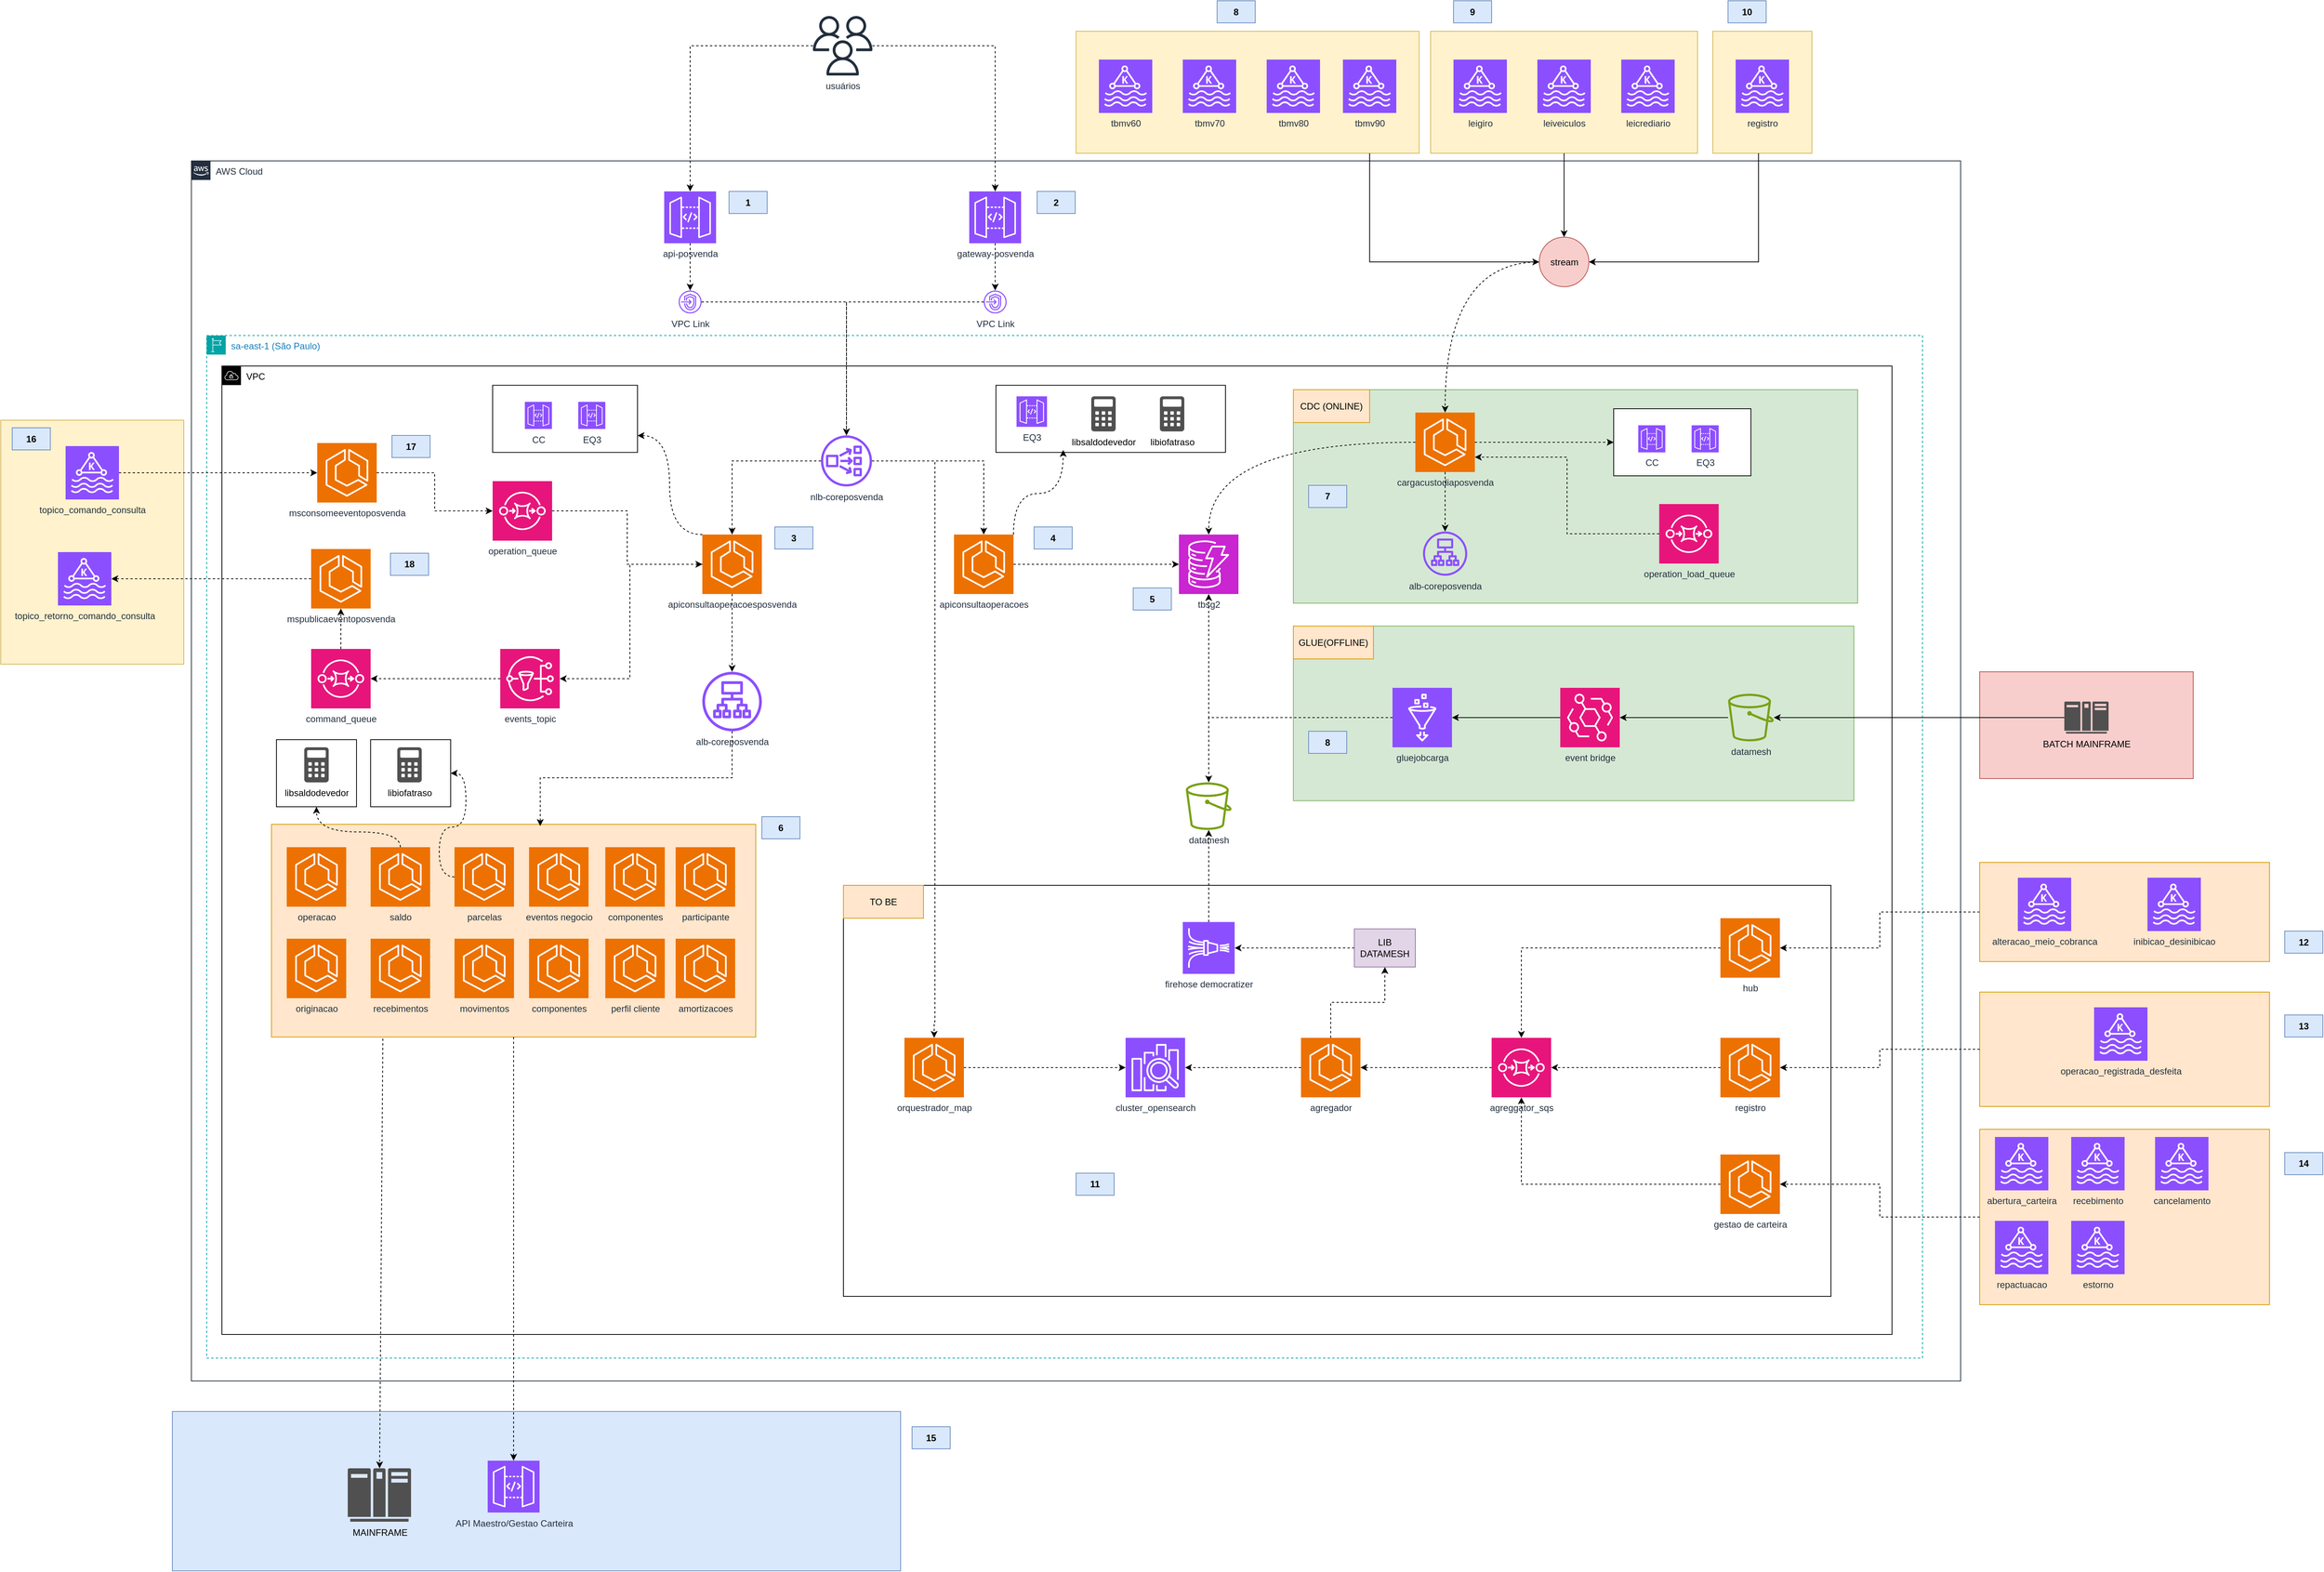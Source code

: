 <mxfile version="28.2.3">
  <diagram name="Página-1" id="2Z8iO8cGPfJdXTVoB8Q-">
    <mxGraphModel dx="3789" dy="1806" grid="1" gridSize="10" guides="1" tooltips="1" connect="1" arrows="1" fold="1" page="1" pageScale="1" pageWidth="1169" pageHeight="827" math="0" shadow="0">
      <root>
        <mxCell id="0" />
        <mxCell id="1" parent="0" />
        <mxCell id="37Ur7eNhfYniqS4p7nPD-1" value="AWS Cloud" style="points=[[0,0],[0.25,0],[0.5,0],[0.75,0],[1,0],[1,0.25],[1,0.5],[1,0.75],[1,1],[0.75,1],[0.5,1],[0.25,1],[0,1],[0,0.75],[0,0.5],[0,0.25]];outlineConnect=0;gradientColor=none;html=1;whiteSpace=wrap;fontSize=12;fontStyle=0;container=1;pointerEvents=0;collapsible=0;recursiveResize=0;shape=mxgraph.aws4.group;grIcon=mxgraph.aws4.group_aws_cloud_alt;strokeColor=#232F3E;fillColor=none;verticalAlign=top;align=left;spacingLeft=30;fontColor=#232F3E;dashed=0;" vertex="1" parent="1">
          <mxGeometry x="-575" y="-140" width="2320" height="1600" as="geometry" />
        </mxCell>
        <mxCell id="37Ur7eNhfYniqS4p7nPD-2" value="sa-east-1 (São Paulo)" style="points=[[0,0],[0.25,0],[0.5,0],[0.75,0],[1,0],[1,0.25],[1,0.5],[1,0.75],[1,1],[0.75,1],[0.5,1],[0.25,1],[0,1],[0,0.75],[0,0.5],[0,0.25]];outlineConnect=0;gradientColor=none;html=1;whiteSpace=wrap;fontSize=12;fontStyle=0;container=1;pointerEvents=0;collapsible=0;recursiveResize=0;shape=mxgraph.aws4.group;grIcon=mxgraph.aws4.group_region;strokeColor=#00A4A6;fillColor=none;verticalAlign=top;align=left;spacingLeft=30;fontColor=#147EBA;dashed=1;" vertex="1" parent="37Ur7eNhfYniqS4p7nPD-1">
          <mxGeometry x="20" y="229" width="2250" height="1341" as="geometry" />
        </mxCell>
        <mxCell id="37Ur7eNhfYniqS4p7nPD-4" value="VPC" style="sketch=0;outlineConnect=0;html=1;whiteSpace=wrap;fontSize=12;fontStyle=0;shape=mxgraph.aws4.group;grIcon=mxgraph.aws4.group_vpc;verticalAlign=top;align=left;spacingLeft=30;dashed=0;" vertex="1" parent="37Ur7eNhfYniqS4p7nPD-2">
          <mxGeometry x="20" y="40" width="2190" height="1270" as="geometry" />
        </mxCell>
        <mxCell id="37Ur7eNhfYniqS4p7nPD-31" value="" style="rounded=0;whiteSpace=wrap;html=1;" vertex="1" parent="37Ur7eNhfYniqS4p7nPD-2">
          <mxGeometry x="1035" y="65.25" width="301" height="88" as="geometry" />
        </mxCell>
        <mxCell id="37Ur7eNhfYniqS4p7nPD-151" value="" style="group;fillColor=#dae8fc;strokeColor=#6c8ebf;" vertex="1" connectable="0" parent="37Ur7eNhfYniqS4p7nPD-2">
          <mxGeometry x="835" y="721" width="1295" height="539" as="geometry" />
        </mxCell>
        <mxCell id="37Ur7eNhfYniqS4p7nPD-149" value="" style="rounded=0;whiteSpace=wrap;html=1;" vertex="1" parent="37Ur7eNhfYniqS4p7nPD-151">
          <mxGeometry width="1295" height="539" as="geometry" />
        </mxCell>
        <mxCell id="37Ur7eNhfYniqS4p7nPD-150" value="TO BE" style="text;html=1;align=center;verticalAlign=middle;whiteSpace=wrap;rounded=0;fillColor=#ffe6cc;strokeColor=#d79b00;" vertex="1" parent="37Ur7eNhfYniqS4p7nPD-151">
          <mxGeometry width="105" height="43.14" as="geometry" />
        </mxCell>
        <mxCell id="37Ur7eNhfYniqS4p7nPD-174" style="edgeStyle=orthogonalEdgeStyle;rounded=0;orthogonalLoop=1;jettySize=auto;html=1;dashed=1;" edge="1" parent="37Ur7eNhfYniqS4p7nPD-151" source="37Ur7eNhfYniqS4p7nPD-152" target="37Ur7eNhfYniqS4p7nPD-173">
          <mxGeometry relative="1" as="geometry" />
        </mxCell>
        <mxCell id="37Ur7eNhfYniqS4p7nPD-152" value="hub" style="sketch=0;points=[[0,0,0],[0.25,0,0],[0.5,0,0],[0.75,0,0],[1,0,0],[0,1,0],[0.25,1,0],[0.5,1,0],[0.75,1,0],[1,1,0],[0,0.25,0],[0,0.5,0],[0,0.75,0],[1,0.25,0],[1,0.5,0],[1,0.75,0]];outlineConnect=0;fontColor=#232F3E;fillColor=#ED7100;strokeColor=#ffffff;dashed=0;verticalLabelPosition=bottom;verticalAlign=top;align=center;html=1;fontSize=12;fontStyle=0;aspect=fixed;shape=mxgraph.aws4.resourceIcon;resIcon=mxgraph.aws4.ecs;" vertex="1" parent="37Ur7eNhfYniqS4p7nPD-151">
          <mxGeometry x="1150" y="43.14" width="78" height="78" as="geometry" />
        </mxCell>
        <mxCell id="37Ur7eNhfYniqS4p7nPD-175" style="edgeStyle=orthogonalEdgeStyle;rounded=0;orthogonalLoop=1;jettySize=auto;html=1;dashed=1;" edge="1" parent="37Ur7eNhfYniqS4p7nPD-151" source="37Ur7eNhfYniqS4p7nPD-153" target="37Ur7eNhfYniqS4p7nPD-173">
          <mxGeometry relative="1" as="geometry" />
        </mxCell>
        <mxCell id="37Ur7eNhfYniqS4p7nPD-153" value="registro" style="sketch=0;points=[[0,0,0],[0.25,0,0],[0.5,0,0],[0.75,0,0],[1,0,0],[0,1,0],[0.25,1,0],[0.5,1,0],[0.75,1,0],[1,1,0],[0,0.25,0],[0,0.5,0],[0,0.75,0],[1,0.25,0],[1,0.5,0],[1,0.75,0]];outlineConnect=0;fontColor=#232F3E;fillColor=#ED7100;strokeColor=#ffffff;dashed=0;verticalLabelPosition=bottom;verticalAlign=top;align=center;html=1;fontSize=12;fontStyle=0;aspect=fixed;shape=mxgraph.aws4.resourceIcon;resIcon=mxgraph.aws4.ecs;" vertex="1" parent="37Ur7eNhfYniqS4p7nPD-151">
          <mxGeometry x="1150" y="200" width="78" height="78" as="geometry" />
        </mxCell>
        <mxCell id="37Ur7eNhfYniqS4p7nPD-156" value="gestao de carteira" style="sketch=0;points=[[0,0,0],[0.25,0,0],[0.5,0,0],[0.75,0,0],[1,0,0],[0,1,0],[0.25,1,0],[0.5,1,0],[0.75,1,0],[1,1,0],[0,0.25,0],[0,0.5,0],[0,0.75,0],[1,0.25,0],[1,0.5,0],[1,0.75,0]];outlineConnect=0;fontColor=#232F3E;fillColor=#ED7100;strokeColor=#ffffff;dashed=0;verticalLabelPosition=bottom;verticalAlign=top;align=center;html=1;fontSize=12;fontStyle=0;aspect=fixed;shape=mxgraph.aws4.resourceIcon;resIcon=mxgraph.aws4.ecs;" vertex="1" parent="37Ur7eNhfYniqS4p7nPD-151">
          <mxGeometry x="1150" y="353" width="78" height="78" as="geometry" />
        </mxCell>
        <mxCell id="37Ur7eNhfYniqS4p7nPD-173" value="agreggator_sqs" style="sketch=0;points=[[0,0,0],[0.25,0,0],[0.5,0,0],[0.75,0,0],[1,0,0],[0,1,0],[0.25,1,0],[0.5,1,0],[0.75,1,0],[1,1,0],[0,0.25,0],[0,0.5,0],[0,0.75,0],[1,0.25,0],[1,0.5,0],[1,0.75,0]];outlineConnect=0;fontColor=#232F3E;fillColor=#E7157B;strokeColor=#ffffff;dashed=0;verticalLabelPosition=bottom;verticalAlign=top;align=center;html=1;fontSize=12;fontStyle=0;aspect=fixed;shape=mxgraph.aws4.resourceIcon;resIcon=mxgraph.aws4.sqs;" vertex="1" parent="37Ur7eNhfYniqS4p7nPD-151">
          <mxGeometry x="850" y="200" width="78" height="78" as="geometry" />
        </mxCell>
        <mxCell id="37Ur7eNhfYniqS4p7nPD-176" style="edgeStyle=orthogonalEdgeStyle;rounded=0;orthogonalLoop=1;jettySize=auto;html=1;entryX=0.5;entryY=1;entryDx=0;entryDy=0;entryPerimeter=0;dashed=1;" edge="1" parent="37Ur7eNhfYniqS4p7nPD-151" source="37Ur7eNhfYniqS4p7nPD-156" target="37Ur7eNhfYniqS4p7nPD-173">
          <mxGeometry relative="1" as="geometry" />
        </mxCell>
        <mxCell id="37Ur7eNhfYniqS4p7nPD-179" style="edgeStyle=orthogonalEdgeStyle;rounded=0;orthogonalLoop=1;jettySize=auto;html=1;dashed=1;" edge="1" parent="37Ur7eNhfYniqS4p7nPD-151" source="37Ur7eNhfYniqS4p7nPD-177" target="37Ur7eNhfYniqS4p7nPD-70">
          <mxGeometry relative="1" as="geometry" />
        </mxCell>
        <mxCell id="37Ur7eNhfYniqS4p7nPD-184" style="edgeStyle=orthogonalEdgeStyle;rounded=0;orthogonalLoop=1;jettySize=auto;html=1;dashed=1;" edge="1" parent="37Ur7eNhfYniqS4p7nPD-151" source="37Ur7eNhfYniqS4p7nPD-177" target="37Ur7eNhfYniqS4p7nPD-183">
          <mxGeometry relative="1" as="geometry" />
        </mxCell>
        <mxCell id="37Ur7eNhfYniqS4p7nPD-177" value="agregador" style="sketch=0;points=[[0,0,0],[0.25,0,0],[0.5,0,0],[0.75,0,0],[1,0,0],[0,1,0],[0.25,1,0],[0.5,1,0],[0.75,1,0],[1,1,0],[0,0.25,0],[0,0.5,0],[0,0.75,0],[1,0.25,0],[1,0.5,0],[1,0.75,0]];outlineConnect=0;fontColor=#232F3E;fillColor=#ED7100;strokeColor=#ffffff;dashed=0;verticalLabelPosition=bottom;verticalAlign=top;align=center;html=1;fontSize=12;fontStyle=0;aspect=fixed;shape=mxgraph.aws4.resourceIcon;resIcon=mxgraph.aws4.ecs;" vertex="1" parent="37Ur7eNhfYniqS4p7nPD-151">
          <mxGeometry x="600" y="200" width="78" height="78" as="geometry" />
        </mxCell>
        <mxCell id="37Ur7eNhfYniqS4p7nPD-178" style="edgeStyle=orthogonalEdgeStyle;rounded=0;orthogonalLoop=1;jettySize=auto;html=1;entryX=1;entryY=0.5;entryDx=0;entryDy=0;entryPerimeter=0;dashed=1;" edge="1" parent="37Ur7eNhfYniqS4p7nPD-151" source="37Ur7eNhfYniqS4p7nPD-173" target="37Ur7eNhfYniqS4p7nPD-177">
          <mxGeometry relative="1" as="geometry" />
        </mxCell>
        <mxCell id="37Ur7eNhfYniqS4p7nPD-70" value="cluster_opensearch" style="sketch=0;points=[[0,0,0],[0.25,0,0],[0.5,0,0],[0.75,0,0],[1,0,0],[0,1,0],[0.25,1,0],[0.5,1,0],[0.75,1,0],[1,1,0],[0,0.25,0],[0,0.5,0],[0,0.75,0],[1,0.25,0],[1,0.5,0],[1,0.75,0]];outlineConnect=0;fontColor=#232F3E;fillColor=#8C4FFF;strokeColor=#ffffff;dashed=0;verticalLabelPosition=bottom;verticalAlign=top;align=center;html=1;fontSize=12;fontStyle=0;aspect=fixed;shape=mxgraph.aws4.resourceIcon;resIcon=mxgraph.aws4.elasticsearch_service;" vertex="1" parent="37Ur7eNhfYniqS4p7nPD-151">
          <mxGeometry x="370" y="200" width="78" height="78" as="geometry" />
        </mxCell>
        <mxCell id="37Ur7eNhfYniqS4p7nPD-181" style="edgeStyle=orthogonalEdgeStyle;rounded=0;orthogonalLoop=1;jettySize=auto;html=1;dashed=1;" edge="1" parent="37Ur7eNhfYniqS4p7nPD-151" source="37Ur7eNhfYniqS4p7nPD-68" target="37Ur7eNhfYniqS4p7nPD-70">
          <mxGeometry relative="1" as="geometry" />
        </mxCell>
        <mxCell id="37Ur7eNhfYniqS4p7nPD-68" value="orquestrador_map" style="sketch=0;points=[[0,0,0],[0.25,0,0],[0.5,0,0],[0.75,0,0],[1,0,0],[0,1,0],[0.25,1,0],[0.5,1,0],[0.75,1,0],[1,1,0],[0,0.25,0],[0,0.5,0],[0,0.75,0],[1,0.25,0],[1,0.5,0],[1,0.75,0]];outlineConnect=0;fontColor=#232F3E;fillColor=#ED7100;strokeColor=#ffffff;dashed=0;verticalLabelPosition=bottom;verticalAlign=top;align=center;html=1;fontSize=12;fontStyle=0;aspect=fixed;shape=mxgraph.aws4.resourceIcon;resIcon=mxgraph.aws4.ecs;" vertex="1" parent="37Ur7eNhfYniqS4p7nPD-151">
          <mxGeometry x="80" y="200" width="78" height="78" as="geometry" />
        </mxCell>
        <mxCell id="37Ur7eNhfYniqS4p7nPD-182" value="firehose democratizer" style="sketch=0;points=[[0,0,0],[0.25,0,0],[0.5,0,0],[0.75,0,0],[1,0,0],[0,1,0],[0.25,1,0],[0.5,1,0],[0.75,1,0],[1,1,0],[0,0.25,0],[0,0.5,0],[0,0.75,0],[1,0.25,0],[1,0.5,0],[1,0.75,0]];outlineConnect=0;fontColor=#232F3E;fillColor=#8C4FFF;strokeColor=#ffffff;dashed=0;verticalLabelPosition=bottom;verticalAlign=top;align=center;html=1;fontSize=12;fontStyle=0;aspect=fixed;shape=mxgraph.aws4.resourceIcon;resIcon=mxgraph.aws4.kinesis_data_firehose;" vertex="1" parent="37Ur7eNhfYniqS4p7nPD-151">
          <mxGeometry x="445" y="48.14" width="68" height="68" as="geometry" />
        </mxCell>
        <mxCell id="37Ur7eNhfYniqS4p7nPD-185" style="edgeStyle=orthogonalEdgeStyle;rounded=0;orthogonalLoop=1;jettySize=auto;html=1;dashed=1;" edge="1" parent="37Ur7eNhfYniqS4p7nPD-151" source="37Ur7eNhfYniqS4p7nPD-183" target="37Ur7eNhfYniqS4p7nPD-182">
          <mxGeometry relative="1" as="geometry" />
        </mxCell>
        <mxCell id="37Ur7eNhfYniqS4p7nPD-183" value="LIB DATAMESH" style="rounded=0;whiteSpace=wrap;html=1;fillColor=#e1d5e7;strokeColor=#9673a6;" vertex="1" parent="37Ur7eNhfYniqS4p7nPD-151">
          <mxGeometry x="670" y="57.14" width="80" height="50" as="geometry" />
        </mxCell>
        <mxCell id="37Ur7eNhfYniqS4p7nPD-200" value="&lt;b&gt;11&lt;/b&gt;" style="rounded=0;whiteSpace=wrap;html=1;fillColor=#dae8fc;strokeColor=#6c8ebf;" vertex="1" parent="37Ur7eNhfYniqS4p7nPD-151">
          <mxGeometry x="305" y="377.5" width="50" height="29" as="geometry" />
        </mxCell>
        <mxCell id="37Ur7eNhfYniqS4p7nPD-16" style="edgeStyle=orthogonalEdgeStyle;rounded=0;orthogonalLoop=1;jettySize=auto;html=1;dashed=1;" edge="1" parent="37Ur7eNhfYniqS4p7nPD-2" source="37Ur7eNhfYniqS4p7nPD-13" target="37Ur7eNhfYniqS4p7nPD-15">
          <mxGeometry relative="1" as="geometry" />
        </mxCell>
        <mxCell id="37Ur7eNhfYniqS4p7nPD-23" style="edgeStyle=orthogonalEdgeStyle;rounded=0;orthogonalLoop=1;jettySize=auto;html=1;dashed=1;" edge="1" parent="37Ur7eNhfYniqS4p7nPD-2" source="37Ur7eNhfYniqS4p7nPD-13" target="37Ur7eNhfYniqS4p7nPD-22">
          <mxGeometry relative="1" as="geometry" />
        </mxCell>
        <mxCell id="37Ur7eNhfYniqS4p7nPD-180" style="edgeStyle=orthogonalEdgeStyle;rounded=0;orthogonalLoop=1;jettySize=auto;html=1;dashed=1;" edge="1" parent="37Ur7eNhfYniqS4p7nPD-2" source="37Ur7eNhfYniqS4p7nPD-13" target="37Ur7eNhfYniqS4p7nPD-68">
          <mxGeometry relative="1" as="geometry">
            <Array as="points">
              <mxPoint x="955" y="164" />
              <mxPoint x="955" y="900" />
            </Array>
          </mxGeometry>
        </mxCell>
        <mxCell id="37Ur7eNhfYniqS4p7nPD-13" value="nlb-coreposvenda" style="sketch=0;outlineConnect=0;fontColor=#232F3E;gradientColor=none;fillColor=#8C4FFF;strokeColor=none;dashed=0;verticalLabelPosition=bottom;verticalAlign=top;align=center;html=1;fontSize=12;fontStyle=0;aspect=fixed;pointerEvents=1;shape=mxgraph.aws4.network_load_balancer;" vertex="1" parent="37Ur7eNhfYniqS4p7nPD-2">
          <mxGeometry x="805.5" y="131" width="67" height="67" as="geometry" />
        </mxCell>
        <mxCell id="37Ur7eNhfYniqS4p7nPD-40" style="edgeStyle=orthogonalEdgeStyle;rounded=0;orthogonalLoop=1;jettySize=auto;html=1;entryX=1;entryY=0.75;entryDx=0;entryDy=0;curved=1;dashed=1;" edge="1" parent="37Ur7eNhfYniqS4p7nPD-2" source="37Ur7eNhfYniqS4p7nPD-15" target="37Ur7eNhfYniqS4p7nPD-35">
          <mxGeometry relative="1" as="geometry">
            <Array as="points">
              <mxPoint x="607" y="261" />
              <mxPoint x="607" y="131" />
            </Array>
          </mxGeometry>
        </mxCell>
        <mxCell id="37Ur7eNhfYniqS4p7nPD-42" style="edgeStyle=orthogonalEdgeStyle;rounded=0;orthogonalLoop=1;jettySize=auto;html=1;dashed=1;" edge="1" parent="37Ur7eNhfYniqS4p7nPD-2" source="37Ur7eNhfYniqS4p7nPD-15" target="37Ur7eNhfYniqS4p7nPD-41">
          <mxGeometry relative="1" as="geometry" />
        </mxCell>
        <mxCell id="37Ur7eNhfYniqS4p7nPD-15" value="apiconsultaoperacoesposvenda" style="sketch=0;points=[[0,0,0],[0.25,0,0],[0.5,0,0],[0.75,0,0],[1,0,0],[0,1,0],[0.25,1,0],[0.5,1,0],[0.75,1,0],[1,1,0],[0,0.25,0],[0,0.5,0],[0,0.75,0],[1,0.25,0],[1,0.5,0],[1,0.75,0]];outlineConnect=0;fontColor=#232F3E;fillColor=#ED7100;strokeColor=#ffffff;dashed=0;verticalLabelPosition=bottom;verticalAlign=top;align=center;html=1;fontSize=12;fontStyle=0;aspect=fixed;shape=mxgraph.aws4.resourceIcon;resIcon=mxgraph.aws4.ecs;" vertex="1" parent="37Ur7eNhfYniqS4p7nPD-2">
          <mxGeometry x="650" y="261" width="78" height="78" as="geometry" />
        </mxCell>
        <mxCell id="37Ur7eNhfYniqS4p7nPD-25" style="edgeStyle=orthogonalEdgeStyle;rounded=0;orthogonalLoop=1;jettySize=auto;html=1;dashed=1;" edge="1" parent="37Ur7eNhfYniqS4p7nPD-2" source="37Ur7eNhfYniqS4p7nPD-22" target="37Ur7eNhfYniqS4p7nPD-24">
          <mxGeometry relative="1" as="geometry" />
        </mxCell>
        <mxCell id="37Ur7eNhfYniqS4p7nPD-22" value="apiconsultaoperacoes" style="sketch=0;points=[[0,0,0],[0.25,0,0],[0.5,0,0],[0.75,0,0],[1,0,0],[0,1,0],[0.25,1,0],[0.5,1,0],[0.75,1,0],[1,1,0],[0,0.25,0],[0,0.5,0],[0,0.75,0],[1,0.25,0],[1,0.5,0],[1,0.75,0]];outlineConnect=0;fontColor=#232F3E;fillColor=#ED7100;strokeColor=#ffffff;dashed=0;verticalLabelPosition=bottom;verticalAlign=top;align=center;html=1;fontSize=12;fontStyle=0;aspect=fixed;shape=mxgraph.aws4.resourceIcon;resIcon=mxgraph.aws4.ecs;" vertex="1" parent="37Ur7eNhfYniqS4p7nPD-2">
          <mxGeometry x="980" y="261" width="78" height="78" as="geometry" />
        </mxCell>
        <mxCell id="37Ur7eNhfYniqS4p7nPD-24" value="tbsg2" style="sketch=0;points=[[0,0,0],[0.25,0,0],[0.5,0,0],[0.75,0,0],[1,0,0],[0,1,0],[0.25,1,0],[0.5,1,0],[0.75,1,0],[1,1,0],[0,0.25,0],[0,0.5,0],[0,0.75,0],[1,0.25,0],[1,0.5,0],[1,0.75,0]];outlineConnect=0;fontColor=#232F3E;fillColor=#C925D1;strokeColor=#ffffff;dashed=0;verticalLabelPosition=bottom;verticalAlign=top;align=center;html=1;fontSize=12;fontStyle=0;aspect=fixed;shape=mxgraph.aws4.resourceIcon;resIcon=mxgraph.aws4.dynamodb;" vertex="1" parent="37Ur7eNhfYniqS4p7nPD-2">
          <mxGeometry x="1275" y="261" width="78" height="78" as="geometry" />
        </mxCell>
        <mxCell id="37Ur7eNhfYniqS4p7nPD-26" value="EQ3" style="sketch=0;points=[[0,0,0],[0.25,0,0],[0.5,0,0],[0.75,0,0],[1,0,0],[0,1,0],[0.25,1,0],[0.5,1,0],[0.75,1,0],[1,1,0],[0,0.25,0],[0,0.5,0],[0,0.75,0],[1,0.25,0],[1,0.5,0],[1,0.75,0]];outlineConnect=0;fontColor=#232F3E;fillColor=#8C4FFF;strokeColor=#ffffff;dashed=1;verticalLabelPosition=bottom;verticalAlign=top;align=center;html=1;fontSize=12;fontStyle=0;aspect=fixed;shape=mxgraph.aws4.resourceIcon;resIcon=mxgraph.aws4.api_gateway;" vertex="1" parent="37Ur7eNhfYniqS4p7nPD-2">
          <mxGeometry x="1062" y="79.75" width="40" height="40" as="geometry" />
        </mxCell>
        <mxCell id="37Ur7eNhfYniqS4p7nPD-30" value="libsaldodevedor" style="sketch=0;pointerEvents=1;shadow=0;dashed=0;html=1;strokeColor=none;fillColor=#505050;labelPosition=center;verticalLabelPosition=bottom;verticalAlign=top;outlineConnect=0;align=center;shape=mxgraph.office.concepts.calculator;" vertex="1" parent="37Ur7eNhfYniqS4p7nPD-2">
          <mxGeometry x="1160" y="79.75" width="32" height="46" as="geometry" />
        </mxCell>
        <mxCell id="37Ur7eNhfYniqS4p7nPD-33" value="libiofatraso" style="sketch=0;pointerEvents=1;shadow=0;dashed=0;html=1;strokeColor=none;fillColor=#505050;labelPosition=center;verticalLabelPosition=bottom;verticalAlign=top;outlineConnect=0;align=center;shape=mxgraph.office.concepts.calculator;" vertex="1" parent="37Ur7eNhfYniqS4p7nPD-2">
          <mxGeometry x="1250" y="79.75" width="32" height="46" as="geometry" />
        </mxCell>
        <mxCell id="37Ur7eNhfYniqS4p7nPD-35" value="" style="rounded=0;whiteSpace=wrap;html=1;" vertex="1" parent="37Ur7eNhfYniqS4p7nPD-2">
          <mxGeometry x="375" y="65.25" width="190" height="88" as="geometry" />
        </mxCell>
        <mxCell id="37Ur7eNhfYniqS4p7nPD-36" value="EQ3" style="sketch=0;points=[[0,0,0],[0.25,0,0],[0.5,0,0],[0.75,0,0],[1,0,0],[0,1,0],[0.25,1,0],[0.5,1,0],[0.75,1,0],[1,1,0],[0,0.25,0],[0,0.5,0],[0,0.75,0],[1,0.25,0],[1,0.5,0],[1,0.75,0]];outlineConnect=0;fontColor=#232F3E;fillColor=#8C4FFF;strokeColor=#ffffff;dashed=1;verticalLabelPosition=bottom;verticalAlign=top;align=center;html=1;fontSize=12;fontStyle=0;aspect=fixed;shape=mxgraph.aws4.resourceIcon;resIcon=mxgraph.aws4.api_gateway;" vertex="1" parent="37Ur7eNhfYniqS4p7nPD-2">
          <mxGeometry x="487.25" y="87" width="35.5" height="35.5" as="geometry" />
        </mxCell>
        <mxCell id="37Ur7eNhfYniqS4p7nPD-39" value="CC" style="sketch=0;points=[[0,0,0],[0.25,0,0],[0.5,0,0],[0.75,0,0],[1,0,0],[0,1,0],[0.25,1,0],[0.5,1,0],[0.75,1,0],[1,1,0],[0,0.25,0],[0,0.5,0],[0,0.75,0],[1,0.25,0],[1,0.5,0],[1,0.75,0]];outlineConnect=0;fontColor=#232F3E;fillColor=#8C4FFF;strokeColor=#ffffff;dashed=1;verticalLabelPosition=bottom;verticalAlign=top;align=center;html=1;fontSize=12;fontStyle=0;aspect=fixed;shape=mxgraph.aws4.resourceIcon;resIcon=mxgraph.aws4.api_gateway;" vertex="1" parent="37Ur7eNhfYniqS4p7nPD-2">
          <mxGeometry x="417.25" y="87" width="35.5" height="35.5" as="geometry" />
        </mxCell>
        <mxCell id="37Ur7eNhfYniqS4p7nPD-41" value="alb-coreposvenda" style="sketch=0;outlineConnect=0;fontColor=#232F3E;gradientColor=none;fillColor=#8C4FFF;strokeColor=none;dashed=0;verticalLabelPosition=bottom;verticalAlign=top;align=center;html=1;fontSize=12;fontStyle=0;aspect=fixed;pointerEvents=1;shape=mxgraph.aws4.application_load_balancer;" vertex="1" parent="37Ur7eNhfYniqS4p7nPD-2">
          <mxGeometry x="650" y="441" width="78" height="78" as="geometry" />
        </mxCell>
        <mxCell id="37Ur7eNhfYniqS4p7nPD-43" value="" style="rounded=0;whiteSpace=wrap;html=1;fillColor=#ffe6cc;strokeColor=#d79b00;" vertex="1" parent="37Ur7eNhfYniqS4p7nPD-2">
          <mxGeometry x="85" y="641" width="635" height="279" as="geometry" />
        </mxCell>
        <mxCell id="37Ur7eNhfYniqS4p7nPD-44" value="operacao" style="sketch=0;points=[[0,0,0],[0.25,0,0],[0.5,0,0],[0.75,0,0],[1,0,0],[0,1,0],[0.25,1,0],[0.5,1,0],[0.75,1,0],[1,1,0],[0,0.25,0],[0,0.5,0],[0,0.75,0],[1,0.25,0],[1,0.5,0],[1,0.75,0]];outlineConnect=0;fontColor=#232F3E;fillColor=#ED7100;strokeColor=#ffffff;dashed=0;verticalLabelPosition=bottom;verticalAlign=top;align=center;html=1;fontSize=12;fontStyle=0;aspect=fixed;shape=mxgraph.aws4.resourceIcon;resIcon=mxgraph.aws4.ecs;" vertex="1" parent="37Ur7eNhfYniqS4p7nPD-2">
          <mxGeometry x="105" y="671" width="78" height="78" as="geometry" />
        </mxCell>
        <mxCell id="37Ur7eNhfYniqS4p7nPD-45" value="originacao" style="sketch=0;points=[[0,0,0],[0.25,0,0],[0.5,0,0],[0.75,0,0],[1,0,0],[0,1,0],[0.25,1,0],[0.5,1,0],[0.75,1,0],[1,1,0],[0,0.25,0],[0,0.5,0],[0,0.75,0],[1,0.25,0],[1,0.5,0],[1,0.75,0]];outlineConnect=0;fontColor=#232F3E;fillColor=#ED7100;strokeColor=#ffffff;dashed=0;verticalLabelPosition=bottom;verticalAlign=top;align=center;html=1;fontSize=12;fontStyle=0;aspect=fixed;shape=mxgraph.aws4.resourceIcon;resIcon=mxgraph.aws4.ecs;" vertex="1" parent="37Ur7eNhfYniqS4p7nPD-2">
          <mxGeometry x="105" y="791" width="78" height="78" as="geometry" />
        </mxCell>
        <mxCell id="37Ur7eNhfYniqS4p7nPD-62" style="edgeStyle=orthogonalEdgeStyle;rounded=0;orthogonalLoop=1;jettySize=auto;html=1;entryX=0.5;entryY=1;entryDx=0;entryDy=0;curved=1;dashed=1;" edge="1" parent="37Ur7eNhfYniqS4p7nPD-2" source="37Ur7eNhfYniqS4p7nPD-46" target="37Ur7eNhfYniqS4p7nPD-56">
          <mxGeometry relative="1" as="geometry">
            <Array as="points">
              <mxPoint x="254" y="651" />
              <mxPoint x="144" y="651" />
            </Array>
          </mxGeometry>
        </mxCell>
        <mxCell id="37Ur7eNhfYniqS4p7nPD-46" value="saldo" style="sketch=0;points=[[0,0,0],[0.25,0,0],[0.5,0,0],[0.75,0,0],[1,0,0],[0,1,0],[0.25,1,0],[0.5,1,0],[0.75,1,0],[1,1,0],[0,0.25,0],[0,0.5,0],[0,0.75,0],[1,0.25,0],[1,0.5,0],[1,0.75,0]];outlineConnect=0;fontColor=#232F3E;fillColor=#ED7100;strokeColor=#ffffff;dashed=0;verticalLabelPosition=bottom;verticalAlign=top;align=center;html=1;fontSize=12;fontStyle=0;aspect=fixed;shape=mxgraph.aws4.resourceIcon;resIcon=mxgraph.aws4.ecs;" vertex="1" parent="37Ur7eNhfYniqS4p7nPD-2">
          <mxGeometry x="215" y="671" width="78" height="78" as="geometry" />
        </mxCell>
        <mxCell id="37Ur7eNhfYniqS4p7nPD-47" value="recebimentos" style="sketch=0;points=[[0,0,0],[0.25,0,0],[0.5,0,0],[0.75,0,0],[1,0,0],[0,1,0],[0.25,1,0],[0.5,1,0],[0.75,1,0],[1,1,0],[0,0.25,0],[0,0.5,0],[0,0.75,0],[1,0.25,0],[1,0.5,0],[1,0.75,0]];outlineConnect=0;fontColor=#232F3E;fillColor=#ED7100;strokeColor=#ffffff;dashed=0;verticalLabelPosition=bottom;verticalAlign=top;align=center;html=1;fontSize=12;fontStyle=0;aspect=fixed;shape=mxgraph.aws4.resourceIcon;resIcon=mxgraph.aws4.ecs;" vertex="1" parent="37Ur7eNhfYniqS4p7nPD-2">
          <mxGeometry x="215" y="791" width="78" height="78" as="geometry" />
        </mxCell>
        <mxCell id="37Ur7eNhfYniqS4p7nPD-63" style="edgeStyle=orthogonalEdgeStyle;rounded=0;orthogonalLoop=1;jettySize=auto;html=1;entryX=1;entryY=0.5;entryDx=0;entryDy=0;dashed=1;curved=1;" edge="1" parent="37Ur7eNhfYniqS4p7nPD-2" source="37Ur7eNhfYniqS4p7nPD-48" target="37Ur7eNhfYniqS4p7nPD-60">
          <mxGeometry relative="1" as="geometry" />
        </mxCell>
        <mxCell id="37Ur7eNhfYniqS4p7nPD-48" value="parcelas" style="sketch=0;points=[[0,0,0],[0.25,0,0],[0.5,0,0],[0.75,0,0],[1,0,0],[0,1,0],[0.25,1,0],[0.5,1,0],[0.75,1,0],[1,1,0],[0,0.25,0],[0,0.5,0],[0,0.75,0],[1,0.25,0],[1,0.5,0],[1,0.75,0]];outlineConnect=0;fontColor=#232F3E;fillColor=#ED7100;strokeColor=#ffffff;dashed=0;verticalLabelPosition=bottom;verticalAlign=top;align=center;html=1;fontSize=12;fontStyle=0;aspect=fixed;shape=mxgraph.aws4.resourceIcon;resIcon=mxgraph.aws4.ecs;" vertex="1" parent="37Ur7eNhfYniqS4p7nPD-2">
          <mxGeometry x="325" y="671" width="78" height="78" as="geometry" />
        </mxCell>
        <mxCell id="37Ur7eNhfYniqS4p7nPD-49" value="movimentos" style="sketch=0;points=[[0,0,0],[0.25,0,0],[0.5,0,0],[0.75,0,0],[1,0,0],[0,1,0],[0.25,1,0],[0.5,1,0],[0.75,1,0],[1,1,0],[0,0.25,0],[0,0.5,0],[0,0.75,0],[1,0.25,0],[1,0.5,0],[1,0.75,0]];outlineConnect=0;fontColor=#232F3E;fillColor=#ED7100;strokeColor=#ffffff;dashed=0;verticalLabelPosition=bottom;verticalAlign=top;align=center;html=1;fontSize=12;fontStyle=0;aspect=fixed;shape=mxgraph.aws4.resourceIcon;resIcon=mxgraph.aws4.ecs;" vertex="1" parent="37Ur7eNhfYniqS4p7nPD-2">
          <mxGeometry x="325" y="791" width="78" height="78" as="geometry" />
        </mxCell>
        <mxCell id="37Ur7eNhfYniqS4p7nPD-50" value="eventos negocio" style="sketch=0;points=[[0,0,0],[0.25,0,0],[0.5,0,0],[0.75,0,0],[1,0,0],[0,1,0],[0.25,1,0],[0.5,1,0],[0.75,1,0],[1,1,0],[0,0.25,0],[0,0.5,0],[0,0.75,0],[1,0.25,0],[1,0.5,0],[1,0.75,0]];outlineConnect=0;fontColor=#232F3E;fillColor=#ED7100;strokeColor=#ffffff;dashed=0;verticalLabelPosition=bottom;verticalAlign=top;align=center;html=1;fontSize=12;fontStyle=0;aspect=fixed;shape=mxgraph.aws4.resourceIcon;resIcon=mxgraph.aws4.ecs;" vertex="1" parent="37Ur7eNhfYniqS4p7nPD-2">
          <mxGeometry x="422.75" y="671" width="78" height="78" as="geometry" />
        </mxCell>
        <mxCell id="37Ur7eNhfYniqS4p7nPD-51" value="componentes" style="sketch=0;points=[[0,0,0],[0.25,0,0],[0.5,0,0],[0.75,0,0],[1,0,0],[0,1,0],[0.25,1,0],[0.5,1,0],[0.75,1,0],[1,1,0],[0,0.25,0],[0,0.5,0],[0,0.75,0],[1,0.25,0],[1,0.5,0],[1,0.75,0]];outlineConnect=0;fontColor=#232F3E;fillColor=#ED7100;strokeColor=#ffffff;dashed=0;verticalLabelPosition=bottom;verticalAlign=top;align=center;html=1;fontSize=12;fontStyle=0;aspect=fixed;shape=mxgraph.aws4.resourceIcon;resIcon=mxgraph.aws4.ecs;" vertex="1" parent="37Ur7eNhfYniqS4p7nPD-2">
          <mxGeometry x="422.75" y="791" width="78" height="78" as="geometry" />
        </mxCell>
        <mxCell id="37Ur7eNhfYniqS4p7nPD-52" value="componentes" style="sketch=0;points=[[0,0,0],[0.25,0,0],[0.5,0,0],[0.75,0,0],[1,0,0],[0,1,0],[0.25,1,0],[0.5,1,0],[0.75,1,0],[1,1,0],[0,0.25,0],[0,0.5,0],[0,0.75,0],[1,0.25,0],[1,0.5,0],[1,0.75,0]];outlineConnect=0;fontColor=#232F3E;fillColor=#ED7100;strokeColor=#ffffff;dashed=0;verticalLabelPosition=bottom;verticalAlign=top;align=center;html=1;fontSize=12;fontStyle=0;aspect=fixed;shape=mxgraph.aws4.resourceIcon;resIcon=mxgraph.aws4.ecs;" vertex="1" parent="37Ur7eNhfYniqS4p7nPD-2">
          <mxGeometry x="522.75" y="671" width="78" height="78" as="geometry" />
        </mxCell>
        <mxCell id="37Ur7eNhfYniqS4p7nPD-53" value="perfil cliente" style="sketch=0;points=[[0,0,0],[0.25,0,0],[0.5,0,0],[0.75,0,0],[1,0,0],[0,1,0],[0.25,1,0],[0.5,1,0],[0.75,1,0],[1,1,0],[0,0.25,0],[0,0.5,0],[0,0.75,0],[1,0.25,0],[1,0.5,0],[1,0.75,0]];outlineConnect=0;fontColor=#232F3E;fillColor=#ED7100;strokeColor=#ffffff;dashed=0;verticalLabelPosition=bottom;verticalAlign=top;align=center;html=1;fontSize=12;fontStyle=0;aspect=fixed;shape=mxgraph.aws4.resourceIcon;resIcon=mxgraph.aws4.ecs;" vertex="1" parent="37Ur7eNhfYniqS4p7nPD-2">
          <mxGeometry x="522.75" y="791" width="78" height="78" as="geometry" />
        </mxCell>
        <mxCell id="37Ur7eNhfYniqS4p7nPD-54" value="participante" style="sketch=0;points=[[0,0,0],[0.25,0,0],[0.5,0,0],[0.75,0,0],[1,0,0],[0,1,0],[0.25,1,0],[0.5,1,0],[0.75,1,0],[1,1,0],[0,0.25,0],[0,0.5,0],[0,0.75,0],[1,0.25,0],[1,0.5,0],[1,0.75,0]];outlineConnect=0;fontColor=#232F3E;fillColor=#ED7100;strokeColor=#ffffff;dashed=0;verticalLabelPosition=bottom;verticalAlign=top;align=center;html=1;fontSize=12;fontStyle=0;aspect=fixed;shape=mxgraph.aws4.resourceIcon;resIcon=mxgraph.aws4.ecs;" vertex="1" parent="37Ur7eNhfYniqS4p7nPD-2">
          <mxGeometry x="615" y="671" width="78" height="78" as="geometry" />
        </mxCell>
        <mxCell id="37Ur7eNhfYniqS4p7nPD-55" value="amortizacoes" style="sketch=0;points=[[0,0,0],[0.25,0,0],[0.5,0,0],[0.75,0,0],[1,0,0],[0,1,0],[0.25,1,0],[0.5,1,0],[0.75,1,0],[1,1,0],[0,0.25,0],[0,0.5,0],[0,0.75,0],[1,0.25,0],[1,0.5,0],[1,0.75,0]];outlineConnect=0;fontColor=#232F3E;fillColor=#ED7100;strokeColor=#ffffff;dashed=0;verticalLabelPosition=bottom;verticalAlign=top;align=center;html=1;fontSize=12;fontStyle=0;aspect=fixed;shape=mxgraph.aws4.resourceIcon;resIcon=mxgraph.aws4.ecs;" vertex="1" parent="37Ur7eNhfYniqS4p7nPD-2">
          <mxGeometry x="615" y="791" width="78" height="78" as="geometry" />
        </mxCell>
        <mxCell id="37Ur7eNhfYniqS4p7nPD-56" value="" style="rounded=0;whiteSpace=wrap;html=1;" vertex="1" parent="37Ur7eNhfYniqS4p7nPD-2">
          <mxGeometry x="91.5" y="530" width="105" height="88" as="geometry" />
        </mxCell>
        <mxCell id="37Ur7eNhfYniqS4p7nPD-59" value="libsaldodevedor" style="sketch=0;pointerEvents=1;shadow=0;dashed=0;html=1;strokeColor=none;fillColor=#505050;labelPosition=center;verticalLabelPosition=bottom;verticalAlign=top;outlineConnect=0;align=center;shape=mxgraph.office.concepts.calculator;" vertex="1" parent="37Ur7eNhfYniqS4p7nPD-2">
          <mxGeometry x="128" y="540" width="32" height="46" as="geometry" />
        </mxCell>
        <mxCell id="37Ur7eNhfYniqS4p7nPD-60" value="" style="rounded=0;whiteSpace=wrap;html=1;" vertex="1" parent="37Ur7eNhfYniqS4p7nPD-2">
          <mxGeometry x="215" y="530" width="105" height="88" as="geometry" />
        </mxCell>
        <mxCell id="37Ur7eNhfYniqS4p7nPD-61" value="libiofatraso" style="sketch=0;pointerEvents=1;shadow=0;dashed=0;html=1;strokeColor=none;fillColor=#505050;labelPosition=center;verticalLabelPosition=bottom;verticalAlign=top;outlineConnect=0;align=center;shape=mxgraph.office.concepts.calculator;" vertex="1" parent="37Ur7eNhfYniqS4p7nPD-2">
          <mxGeometry x="250" y="540" width="32" height="46" as="geometry" />
        </mxCell>
        <mxCell id="37Ur7eNhfYniqS4p7nPD-64" style="edgeStyle=orthogonalEdgeStyle;rounded=0;orthogonalLoop=1;jettySize=auto;html=1;entryX=0.555;entryY=0.008;entryDx=0;entryDy=0;entryPerimeter=0;dashed=1;" edge="1" parent="37Ur7eNhfYniqS4p7nPD-2" source="37Ur7eNhfYniqS4p7nPD-41" target="37Ur7eNhfYniqS4p7nPD-43">
          <mxGeometry relative="1" as="geometry" />
        </mxCell>
        <mxCell id="37Ur7eNhfYniqS4p7nPD-72" style="edgeStyle=orthogonalEdgeStyle;rounded=0;orthogonalLoop=1;jettySize=auto;html=1;entryX=0.293;entryY=0.964;entryDx=0;entryDy=0;entryPerimeter=0;exitX=1;exitY=0;exitDx=0;exitDy=0;exitPerimeter=0;curved=1;dashed=1;" edge="1" parent="37Ur7eNhfYniqS4p7nPD-2" source="37Ur7eNhfYniqS4p7nPD-22" target="37Ur7eNhfYniqS4p7nPD-31">
          <mxGeometry relative="1" as="geometry" />
        </mxCell>
        <mxCell id="37Ur7eNhfYniqS4p7nPD-86" value="" style="group" vertex="1" connectable="0" parent="37Ur7eNhfYniqS4p7nPD-2">
          <mxGeometry x="1515" y="71" width="650" height="430" as="geometry" />
        </mxCell>
        <mxCell id="37Ur7eNhfYniqS4p7nPD-85" value="" style="rounded=0;whiteSpace=wrap;html=1;fillColor=#d5e8d4;strokeColor=#82b366;" vertex="1" parent="37Ur7eNhfYniqS4p7nPD-86">
          <mxGeometry x="-90" width="740" height="280" as="geometry" />
        </mxCell>
        <mxCell id="37Ur7eNhfYniqS4p7nPD-129" style="edgeStyle=orthogonalEdgeStyle;rounded=0;orthogonalLoop=1;jettySize=auto;html=1;entryX=0;entryY=0.5;entryDx=0;entryDy=0;dashed=1;" edge="1" parent="37Ur7eNhfYniqS4p7nPD-86" source="37Ur7eNhfYniqS4p7nPD-81" target="37Ur7eNhfYniqS4p7nPD-124">
          <mxGeometry relative="1" as="geometry" />
        </mxCell>
        <mxCell id="37Ur7eNhfYniqS4p7nPD-132" style="edgeStyle=orthogonalEdgeStyle;rounded=0;orthogonalLoop=1;jettySize=auto;html=1;dashed=1;" edge="1" parent="37Ur7eNhfYniqS4p7nPD-86" source="37Ur7eNhfYniqS4p7nPD-81" target="37Ur7eNhfYniqS4p7nPD-131">
          <mxGeometry relative="1" as="geometry" />
        </mxCell>
        <mxCell id="37Ur7eNhfYniqS4p7nPD-81" value="cargacustodiaposvenda" style="sketch=0;points=[[0,0,0],[0.25,0,0],[0.5,0,0],[0.75,0,0],[1,0,0],[0,1,0],[0.25,1,0],[0.5,1,0],[0.75,1,0],[1,1,0],[0,0.25,0],[0,0.5,0],[0,0.75,0],[1,0.25,0],[1,0.5,0],[1,0.75,0]];outlineConnect=0;fontColor=#232F3E;fillColor=#ED7100;strokeColor=#ffffff;dashed=0;verticalLabelPosition=bottom;verticalAlign=top;align=center;html=1;fontSize=12;fontStyle=0;aspect=fixed;shape=mxgraph.aws4.resourceIcon;resIcon=mxgraph.aws4.ecs;" vertex="1" parent="37Ur7eNhfYniqS4p7nPD-86">
          <mxGeometry x="70" y="30" width="78" height="78" as="geometry" />
        </mxCell>
        <mxCell id="37Ur7eNhfYniqS4p7nPD-124" value="" style="rounded=0;whiteSpace=wrap;html=1;" vertex="1" parent="37Ur7eNhfYniqS4p7nPD-86">
          <mxGeometry x="330" y="25" width="180" height="88" as="geometry" />
        </mxCell>
        <mxCell id="37Ur7eNhfYniqS4p7nPD-125" value="EQ3" style="sketch=0;points=[[0,0,0],[0.25,0,0],[0.5,0,0],[0.75,0,0],[1,0,0],[0,1,0],[0.25,1,0],[0.5,1,0],[0.75,1,0],[1,1,0],[0,0.25,0],[0,0.5,0],[0,0.75,0],[1,0.25,0],[1,0.5,0],[1,0.75,0]];outlineConnect=0;fontColor=#232F3E;fillColor=#8C4FFF;strokeColor=#ffffff;dashed=1;verticalLabelPosition=bottom;verticalAlign=top;align=center;html=1;fontSize=12;fontStyle=0;aspect=fixed;shape=mxgraph.aws4.resourceIcon;resIcon=mxgraph.aws4.api_gateway;" vertex="1" parent="37Ur7eNhfYniqS4p7nPD-86">
          <mxGeometry x="432.25" y="46.75" width="35.5" height="35.5" as="geometry" />
        </mxCell>
        <mxCell id="37Ur7eNhfYniqS4p7nPD-126" value="CC" style="sketch=0;points=[[0,0,0],[0.25,0,0],[0.5,0,0],[0.75,0,0],[1,0,0],[0,1,0],[0.25,1,0],[0.5,1,0],[0.75,1,0],[1,1,0],[0,0.25,0],[0,0.5,0],[0,0.75,0],[1,0.25,0],[1,0.5,0],[1,0.75,0]];outlineConnect=0;fontColor=#232F3E;fillColor=#8C4FFF;strokeColor=#ffffff;dashed=1;verticalLabelPosition=bottom;verticalAlign=top;align=center;html=1;fontSize=12;fontStyle=0;aspect=fixed;shape=mxgraph.aws4.resourceIcon;resIcon=mxgraph.aws4.api_gateway;" vertex="1" parent="37Ur7eNhfYniqS4p7nPD-86">
          <mxGeometry x="362.25" y="46.75" width="35.5" height="35.5" as="geometry" />
        </mxCell>
        <mxCell id="37Ur7eNhfYniqS4p7nPD-131" value="alb-coreposvenda" style="sketch=0;outlineConnect=0;fontColor=#232F3E;gradientColor=none;fillColor=#8C4FFF;strokeColor=none;dashed=0;verticalLabelPosition=bottom;verticalAlign=top;align=center;html=1;fontSize=12;fontStyle=0;aspect=fixed;pointerEvents=1;shape=mxgraph.aws4.application_load_balancer;" vertex="1" parent="37Ur7eNhfYniqS4p7nPD-86">
          <mxGeometry x="80" y="186" width="58" height="58" as="geometry" />
        </mxCell>
        <mxCell id="37Ur7eNhfYniqS4p7nPD-134" value="bucket-operacoes" style="sketch=0;outlineConnect=0;fontColor=#232F3E;gradientColor=none;fillColor=#7AA116;strokeColor=none;dashed=0;verticalLabelPosition=bottom;verticalAlign=top;align=center;html=1;fontSize=12;fontStyle=0;aspect=fixed;pointerEvents=1;shape=mxgraph.aws4.bucket;" vertex="1" parent="37Ur7eNhfYniqS4p7nPD-86">
          <mxGeometry x="460" y="340" width="60" height="62.4" as="geometry" />
        </mxCell>
        <mxCell id="37Ur7eNhfYniqS4p7nPD-154" value="operation_load_queue" style="sketch=0;points=[[0,0,0],[0.25,0,0],[0.5,0,0],[0.75,0,0],[1,0,0],[0,1,0],[0.25,1,0],[0.5,1,0],[0.75,1,0],[1,1,0],[0,0.25,0],[0,0.5,0],[0,0.75,0],[1,0.25,0],[1,0.5,0],[1,0.75,0]];outlineConnect=0;fontColor=#232F3E;fillColor=#E7157B;strokeColor=#ffffff;dashed=0;verticalLabelPosition=bottom;verticalAlign=top;align=center;html=1;fontSize=12;fontStyle=0;aspect=fixed;shape=mxgraph.aws4.resourceIcon;resIcon=mxgraph.aws4.sqs;" vertex="1" parent="37Ur7eNhfYniqS4p7nPD-86">
          <mxGeometry x="389.75" y="150" width="78" height="78" as="geometry" />
        </mxCell>
        <mxCell id="37Ur7eNhfYniqS4p7nPD-155" style="edgeStyle=orthogonalEdgeStyle;rounded=0;orthogonalLoop=1;jettySize=auto;html=1;entryX=1;entryY=0.75;entryDx=0;entryDy=0;entryPerimeter=0;dashed=1;" edge="1" parent="37Ur7eNhfYniqS4p7nPD-86" source="37Ur7eNhfYniqS4p7nPD-154" target="37Ur7eNhfYniqS4p7nPD-81">
          <mxGeometry relative="1" as="geometry" />
        </mxCell>
        <mxCell id="37Ur7eNhfYniqS4p7nPD-87" style="edgeStyle=orthogonalEdgeStyle;rounded=0;orthogonalLoop=1;jettySize=auto;html=1;dashed=1;curved=1;" edge="1" parent="37Ur7eNhfYniqS4p7nPD-2" source="37Ur7eNhfYniqS4p7nPD-81" target="37Ur7eNhfYniqS4p7nPD-24">
          <mxGeometry relative="1" as="geometry" />
        </mxCell>
        <mxCell id="37Ur7eNhfYniqS4p7nPD-130" value="" style="rounded=0;whiteSpace=wrap;html=1;fillColor=#d5e8d4;strokeColor=#82b366;" vertex="1" parent="37Ur7eNhfYniqS4p7nPD-2">
          <mxGeometry x="1425" y="381" width="735" height="229" as="geometry" />
        </mxCell>
        <mxCell id="37Ur7eNhfYniqS4p7nPD-133" value="GLUE(OFFLINE)" style="text;html=1;align=center;verticalAlign=middle;whiteSpace=wrap;rounded=0;fillColor=#ffe6cc;strokeColor=#d79b00;" vertex="1" parent="37Ur7eNhfYniqS4p7nPD-2">
          <mxGeometry x="1425" y="381" width="105" height="43.14" as="geometry" />
        </mxCell>
        <mxCell id="37Ur7eNhfYniqS4p7nPD-138" style="edgeStyle=orthogonalEdgeStyle;rounded=0;orthogonalLoop=1;jettySize=auto;html=1;" edge="1" parent="37Ur7eNhfYniqS4p7nPD-2" source="37Ur7eNhfYniqS4p7nPD-135" target="37Ur7eNhfYniqS4p7nPD-137">
          <mxGeometry relative="1" as="geometry" />
        </mxCell>
        <mxCell id="37Ur7eNhfYniqS4p7nPD-135" value="event bridge" style="sketch=0;points=[[0,0,0],[0.25,0,0],[0.5,0,0],[0.75,0,0],[1,0,0],[0,1,0],[0.25,1,0],[0.5,1,0],[0.75,1,0],[1,1,0],[0,0.25,0],[0,0.5,0],[0,0.75,0],[1,0.25,0],[1,0.5,0],[1,0.75,0]];outlineConnect=0;fontColor=#232F3E;fillColor=#E7157B;strokeColor=#ffffff;dashed=0;verticalLabelPosition=bottom;verticalAlign=top;align=center;html=1;fontSize=12;fontStyle=0;aspect=fixed;shape=mxgraph.aws4.resourceIcon;resIcon=mxgraph.aws4.eventbridge;" vertex="1" parent="37Ur7eNhfYniqS4p7nPD-2">
          <mxGeometry x="1775" y="462" width="78" height="78" as="geometry" />
        </mxCell>
        <mxCell id="37Ur7eNhfYniqS4p7nPD-139" style="edgeStyle=orthogonalEdgeStyle;rounded=0;orthogonalLoop=1;jettySize=auto;html=1;dashed=1;" edge="1" parent="37Ur7eNhfYniqS4p7nPD-2" source="37Ur7eNhfYniqS4p7nPD-137" target="37Ur7eNhfYniqS4p7nPD-24">
          <mxGeometry relative="1" as="geometry" />
        </mxCell>
        <mxCell id="37Ur7eNhfYniqS4p7nPD-141" style="edgeStyle=orthogonalEdgeStyle;rounded=0;orthogonalLoop=1;jettySize=auto;html=1;dashed=1;" edge="1" parent="37Ur7eNhfYniqS4p7nPD-2" source="37Ur7eNhfYniqS4p7nPD-137" target="37Ur7eNhfYniqS4p7nPD-140">
          <mxGeometry relative="1" as="geometry" />
        </mxCell>
        <mxCell id="37Ur7eNhfYniqS4p7nPD-137" value="gluejobcarga" style="sketch=0;points=[[0,0,0],[0.25,0,0],[0.5,0,0],[0.75,0,0],[1,0,0],[0,1,0],[0.25,1,0],[0.5,1,0],[0.75,1,0],[1,1,0],[0,0.25,0],[0,0.5,0],[0,0.75,0],[1,0.25,0],[1,0.5,0],[1,0.75,0]];outlineConnect=0;fontColor=#232F3E;fillColor=#8C4FFF;strokeColor=#ffffff;dashed=0;verticalLabelPosition=bottom;verticalAlign=top;align=center;html=1;fontSize=12;fontStyle=0;aspect=fixed;shape=mxgraph.aws4.resourceIcon;resIcon=mxgraph.aws4.glue;" vertex="1" parent="37Ur7eNhfYniqS4p7nPD-2">
          <mxGeometry x="1555" y="462" width="78" height="78" as="geometry" />
        </mxCell>
        <mxCell id="37Ur7eNhfYniqS4p7nPD-140" value="datamesh" style="sketch=0;outlineConnect=0;fontColor=#232F3E;gradientColor=none;fillColor=#7AA116;strokeColor=none;dashed=0;verticalLabelPosition=bottom;verticalAlign=top;align=center;html=1;fontSize=12;fontStyle=0;aspect=fixed;pointerEvents=1;shape=mxgraph.aws4.bucket;" vertex="1" parent="37Ur7eNhfYniqS4p7nPD-2">
          <mxGeometry x="1284" y="586" width="60" height="62.4" as="geometry" />
        </mxCell>
        <mxCell id="37Ur7eNhfYniqS4p7nPD-146" value="datamesh" style="sketch=0;outlineConnect=0;fontColor=#232F3E;gradientColor=none;fillColor=#7AA116;strokeColor=none;dashed=0;verticalLabelPosition=bottom;verticalAlign=top;align=center;html=1;fontSize=12;fontStyle=0;aspect=fixed;pointerEvents=1;shape=mxgraph.aws4.bucket;" vertex="1" parent="37Ur7eNhfYniqS4p7nPD-2">
          <mxGeometry x="1995" y="469.8" width="60" height="62.4" as="geometry" />
        </mxCell>
        <mxCell id="37Ur7eNhfYniqS4p7nPD-147" style="edgeStyle=orthogonalEdgeStyle;rounded=0;orthogonalLoop=1;jettySize=auto;html=1;entryX=1;entryY=0.5;entryDx=0;entryDy=0;entryPerimeter=0;" edge="1" parent="37Ur7eNhfYniqS4p7nPD-2" source="37Ur7eNhfYniqS4p7nPD-146" target="37Ur7eNhfYniqS4p7nPD-135">
          <mxGeometry relative="1" as="geometry" />
        </mxCell>
        <mxCell id="37Ur7eNhfYniqS4p7nPD-186" style="edgeStyle=orthogonalEdgeStyle;rounded=0;orthogonalLoop=1;jettySize=auto;html=1;dashed=1;" edge="1" parent="37Ur7eNhfYniqS4p7nPD-2" source="37Ur7eNhfYniqS4p7nPD-182" target="37Ur7eNhfYniqS4p7nPD-140">
          <mxGeometry relative="1" as="geometry" />
        </mxCell>
        <mxCell id="37Ur7eNhfYniqS4p7nPD-191" value="&lt;b&gt;3&lt;/b&gt;" style="rounded=0;whiteSpace=wrap;html=1;fillColor=#dae8fc;strokeColor=#6c8ebf;" vertex="1" parent="37Ur7eNhfYniqS4p7nPD-2">
          <mxGeometry x="745" y="251" width="50" height="29" as="geometry" />
        </mxCell>
        <mxCell id="37Ur7eNhfYniqS4p7nPD-192" value="&lt;b&gt;4&lt;/b&gt;" style="rounded=0;whiteSpace=wrap;html=1;fillColor=#dae8fc;strokeColor=#6c8ebf;" vertex="1" parent="37Ur7eNhfYniqS4p7nPD-2">
          <mxGeometry x="1085" y="251" width="50" height="29" as="geometry" />
        </mxCell>
        <mxCell id="37Ur7eNhfYniqS4p7nPD-193" value="&lt;b&gt;5&lt;/b&gt;" style="rounded=0;whiteSpace=wrap;html=1;fillColor=#dae8fc;strokeColor=#6c8ebf;" vertex="1" parent="37Ur7eNhfYniqS4p7nPD-2">
          <mxGeometry x="1215" y="331" width="50" height="29" as="geometry" />
        </mxCell>
        <mxCell id="37Ur7eNhfYniqS4p7nPD-194" value="&lt;b&gt;6&lt;/b&gt;" style="rounded=0;whiteSpace=wrap;html=1;fillColor=#dae8fc;strokeColor=#6c8ebf;" vertex="1" parent="37Ur7eNhfYniqS4p7nPD-2">
          <mxGeometry x="728" y="631" width="50" height="29" as="geometry" />
        </mxCell>
        <mxCell id="37Ur7eNhfYniqS4p7nPD-196" value="&lt;b&gt;8&lt;/b&gt;" style="rounded=0;whiteSpace=wrap;html=1;fillColor=#dae8fc;strokeColor=#6c8ebf;" vertex="1" parent="37Ur7eNhfYniqS4p7nPD-2">
          <mxGeometry x="1445" y="519" width="50" height="29" as="geometry" />
        </mxCell>
        <mxCell id="37Ur7eNhfYniqS4p7nPD-208" value="msconsomeeventoposvenda" style="sketch=0;points=[[0,0,0],[0.25,0,0],[0.5,0,0],[0.75,0,0],[1,0,0],[0,1,0],[0.25,1,0],[0.5,1,0],[0.75,1,0],[1,1,0],[0,0.25,0],[0,0.5,0],[0,0.75,0],[1,0.25,0],[1,0.5,0],[1,0.75,0]];outlineConnect=0;fontColor=#232F3E;fillColor=#ED7100;strokeColor=#ffffff;dashed=0;verticalLabelPosition=bottom;verticalAlign=top;align=center;html=1;fontSize=12;fontStyle=0;aspect=fixed;shape=mxgraph.aws4.resourceIcon;resIcon=mxgraph.aws4.ecs;" vertex="1" parent="37Ur7eNhfYniqS4p7nPD-2">
          <mxGeometry x="145" y="141" width="78" height="78" as="geometry" />
        </mxCell>
        <mxCell id="37Ur7eNhfYniqS4p7nPD-213" style="edgeStyle=orthogonalEdgeStyle;rounded=0;orthogonalLoop=1;jettySize=auto;html=1;dashed=1;" edge="1" parent="37Ur7eNhfYniqS4p7nPD-2" source="37Ur7eNhfYniqS4p7nPD-211" target="37Ur7eNhfYniqS4p7nPD-15">
          <mxGeometry relative="1" as="geometry" />
        </mxCell>
        <mxCell id="37Ur7eNhfYniqS4p7nPD-211" value="operation_queue" style="sketch=0;points=[[0,0,0],[0.25,0,0],[0.5,0,0],[0.75,0,0],[1,0,0],[0,1,0],[0.25,1,0],[0.5,1,0],[0.75,1,0],[1,1,0],[0,0.25,0],[0,0.5,0],[0,0.75,0],[1,0.25,0],[1,0.5,0],[1,0.75,0]];outlineConnect=0;fontColor=#232F3E;fillColor=#E7157B;strokeColor=#ffffff;dashed=0;verticalLabelPosition=bottom;verticalAlign=top;align=center;html=1;fontSize=12;fontStyle=0;aspect=fixed;shape=mxgraph.aws4.resourceIcon;resIcon=mxgraph.aws4.sqs;" vertex="1" parent="37Ur7eNhfYniqS4p7nPD-2">
          <mxGeometry x="375" y="191" width="78" height="78" as="geometry" />
        </mxCell>
        <mxCell id="37Ur7eNhfYniqS4p7nPD-212" style="edgeStyle=orthogonalEdgeStyle;rounded=0;orthogonalLoop=1;jettySize=auto;html=1;entryX=0;entryY=0.5;entryDx=0;entryDy=0;entryPerimeter=0;dashed=1;" edge="1" parent="37Ur7eNhfYniqS4p7nPD-2" source="37Ur7eNhfYniqS4p7nPD-208" target="37Ur7eNhfYniqS4p7nPD-211">
          <mxGeometry relative="1" as="geometry" />
        </mxCell>
        <mxCell id="37Ur7eNhfYniqS4p7nPD-217" style="edgeStyle=orthogonalEdgeStyle;rounded=0;orthogonalLoop=1;jettySize=auto;html=1;dashed=1;" edge="1" parent="37Ur7eNhfYniqS4p7nPD-2" source="37Ur7eNhfYniqS4p7nPD-214" target="37Ur7eNhfYniqS4p7nPD-216">
          <mxGeometry relative="1" as="geometry" />
        </mxCell>
        <mxCell id="37Ur7eNhfYniqS4p7nPD-214" value="events_topic" style="sketch=0;points=[[0,0,0],[0.25,0,0],[0.5,0,0],[0.75,0,0],[1,0,0],[0,1,0],[0.25,1,0],[0.5,1,0],[0.75,1,0],[1,1,0],[0,0.25,0],[0,0.5,0],[0,0.75,0],[1,0.25,0],[1,0.5,0],[1,0.75,0]];outlineConnect=0;fontColor=#232F3E;fillColor=#E7157B;strokeColor=#ffffff;dashed=1;verticalLabelPosition=bottom;verticalAlign=top;align=center;html=1;fontSize=12;fontStyle=0;aspect=fixed;shape=mxgraph.aws4.resourceIcon;resIcon=mxgraph.aws4.sns;" vertex="1" parent="37Ur7eNhfYniqS4p7nPD-2">
          <mxGeometry x="385" y="411" width="78" height="78" as="geometry" />
        </mxCell>
        <mxCell id="37Ur7eNhfYniqS4p7nPD-215" style="edgeStyle=orthogonalEdgeStyle;rounded=0;orthogonalLoop=1;jettySize=auto;html=1;entryX=1;entryY=0.5;entryDx=0;entryDy=0;entryPerimeter=0;dashed=1;" edge="1" parent="37Ur7eNhfYniqS4p7nPD-2" source="37Ur7eNhfYniqS4p7nPD-15" target="37Ur7eNhfYniqS4p7nPD-214">
          <mxGeometry relative="1" as="geometry">
            <Array as="points">
              <mxPoint x="555" y="300" />
              <mxPoint x="555" y="450" />
            </Array>
          </mxGeometry>
        </mxCell>
        <mxCell id="37Ur7eNhfYniqS4p7nPD-220" style="edgeStyle=orthogonalEdgeStyle;rounded=0;orthogonalLoop=1;jettySize=auto;html=1;dashed=1;" edge="1" parent="37Ur7eNhfYniqS4p7nPD-2" source="37Ur7eNhfYniqS4p7nPD-216" target="37Ur7eNhfYniqS4p7nPD-219">
          <mxGeometry relative="1" as="geometry" />
        </mxCell>
        <mxCell id="37Ur7eNhfYniqS4p7nPD-216" value="command_queue" style="sketch=0;points=[[0,0,0],[0.25,0,0],[0.5,0,0],[0.75,0,0],[1,0,0],[0,1,0],[0.25,1,0],[0.5,1,0],[0.75,1,0],[1,1,0],[0,0.25,0],[0,0.5,0],[0,0.75,0],[1,0.25,0],[1,0.5,0],[1,0.75,0]];outlineConnect=0;fontColor=#232F3E;fillColor=#E7157B;strokeColor=#ffffff;dashed=0;verticalLabelPosition=bottom;verticalAlign=top;align=center;html=1;fontSize=12;fontStyle=0;aspect=fixed;shape=mxgraph.aws4.resourceIcon;resIcon=mxgraph.aws4.sqs;" vertex="1" parent="37Ur7eNhfYniqS4p7nPD-2">
          <mxGeometry x="137" y="411" width="78" height="78" as="geometry" />
        </mxCell>
        <mxCell id="37Ur7eNhfYniqS4p7nPD-219" value="mspublicaeventoposvenda" style="sketch=0;points=[[0,0,0],[0.25,0,0],[0.5,0,0],[0.75,0,0],[1,0,0],[0,1,0],[0.25,1,0],[0.5,1,0],[0.75,1,0],[1,1,0],[0,0.25,0],[0,0.5,0],[0,0.75,0],[1,0.25,0],[1,0.5,0],[1,0.75,0]];outlineConnect=0;fontColor=#232F3E;fillColor=#ED7100;strokeColor=#ffffff;dashed=0;verticalLabelPosition=bottom;verticalAlign=top;align=center;html=1;fontSize=12;fontStyle=0;aspect=fixed;shape=mxgraph.aws4.resourceIcon;resIcon=mxgraph.aws4.ecs;" vertex="1" parent="37Ur7eNhfYniqS4p7nPD-2">
          <mxGeometry x="137" y="280" width="78" height="78" as="geometry" />
        </mxCell>
        <mxCell id="37Ur7eNhfYniqS4p7nPD-224" value="&lt;b&gt;17&lt;/b&gt;" style="rounded=0;whiteSpace=wrap;html=1;fillColor=#dae8fc;strokeColor=#6c8ebf;" vertex="1" parent="37Ur7eNhfYniqS4p7nPD-2">
          <mxGeometry x="243" y="131" width="50" height="29" as="geometry" />
        </mxCell>
        <mxCell id="37Ur7eNhfYniqS4p7nPD-225" value="&lt;b&gt;18&lt;/b&gt;" style="rounded=0;whiteSpace=wrap;html=1;fillColor=#dae8fc;strokeColor=#6c8ebf;" vertex="1" parent="37Ur7eNhfYniqS4p7nPD-2">
          <mxGeometry x="241" y="285.5" width="50" height="29" as="geometry" />
        </mxCell>
        <mxCell id="37Ur7eNhfYniqS4p7nPD-12" style="edgeStyle=orthogonalEdgeStyle;rounded=0;orthogonalLoop=1;jettySize=auto;html=1;dashed=1;" edge="1" parent="37Ur7eNhfYniqS4p7nPD-1" source="37Ur7eNhfYniqS4p7nPD-8" target="37Ur7eNhfYniqS4p7nPD-11">
          <mxGeometry relative="1" as="geometry" />
        </mxCell>
        <mxCell id="37Ur7eNhfYniqS4p7nPD-8" value="api-posvenda" style="sketch=0;points=[[0,0,0],[0.25,0,0],[0.5,0,0],[0.75,0,0],[1,0,0],[0,1,0],[0.25,1,0],[0.5,1,0],[0.75,1,0],[1,1,0],[0,0.25,0],[0,0.5,0],[0,0.75,0],[1,0.25,0],[1,0.5,0],[1,0.75,0]];outlineConnect=0;fontColor=#232F3E;fillColor=#8C4FFF;strokeColor=#ffffff;dashed=0;verticalLabelPosition=bottom;verticalAlign=top;align=center;html=1;fontSize=12;fontStyle=0;aspect=fixed;shape=mxgraph.aws4.resourceIcon;resIcon=mxgraph.aws4.api_gateway;" vertex="1" parent="37Ur7eNhfYniqS4p7nPD-1">
          <mxGeometry x="620" y="40" width="68" height="68" as="geometry" />
        </mxCell>
        <mxCell id="37Ur7eNhfYniqS4p7nPD-14" style="edgeStyle=orthogonalEdgeStyle;rounded=0;orthogonalLoop=1;jettySize=auto;html=1;dashed=1;" edge="1" parent="37Ur7eNhfYniqS4p7nPD-1" source="37Ur7eNhfYniqS4p7nPD-11" target="37Ur7eNhfYniqS4p7nPD-13">
          <mxGeometry relative="1" as="geometry" />
        </mxCell>
        <mxCell id="37Ur7eNhfYniqS4p7nPD-11" value="VPC Link" style="sketch=0;outlineConnect=0;fontColor=#232F3E;gradientColor=none;fillColor=#8C4FFF;strokeColor=none;dashed=0;verticalLabelPosition=bottom;verticalAlign=top;align=center;html=1;fontSize=12;fontStyle=0;aspect=fixed;pointerEvents=1;shape=mxgraph.aws4.endpoints;" vertex="1" parent="37Ur7eNhfYniqS4p7nPD-1">
          <mxGeometry x="639" y="170" width="30" height="30" as="geometry" />
        </mxCell>
        <mxCell id="37Ur7eNhfYniqS4p7nPD-20" style="edgeStyle=orthogonalEdgeStyle;rounded=0;orthogonalLoop=1;jettySize=auto;html=1;dashed=1;" edge="1" parent="37Ur7eNhfYniqS4p7nPD-1" source="37Ur7eNhfYniqS4p7nPD-17" target="37Ur7eNhfYniqS4p7nPD-18">
          <mxGeometry relative="1" as="geometry" />
        </mxCell>
        <mxCell id="37Ur7eNhfYniqS4p7nPD-17" value="gateway-posvenda" style="sketch=0;points=[[0,0,0],[0.25,0,0],[0.5,0,0],[0.75,0,0],[1,0,0],[0,1,0],[0.25,1,0],[0.5,1,0],[0.75,1,0],[1,1,0],[0,0.25,0],[0,0.5,0],[0,0.75,0],[1,0.25,0],[1,0.5,0],[1,0.75,0]];outlineConnect=0;fontColor=#232F3E;fillColor=#8C4FFF;strokeColor=#ffffff;dashed=0;verticalLabelPosition=bottom;verticalAlign=top;align=center;html=1;fontSize=12;fontStyle=0;aspect=fixed;shape=mxgraph.aws4.resourceIcon;resIcon=mxgraph.aws4.api_gateway;" vertex="1" parent="37Ur7eNhfYniqS4p7nPD-1">
          <mxGeometry x="1020" y="40" width="68" height="68" as="geometry" />
        </mxCell>
        <mxCell id="37Ur7eNhfYniqS4p7nPD-21" style="edgeStyle=orthogonalEdgeStyle;rounded=0;orthogonalLoop=1;jettySize=auto;html=1;dashed=1;" edge="1" parent="37Ur7eNhfYniqS4p7nPD-1" source="37Ur7eNhfYniqS4p7nPD-18" target="37Ur7eNhfYniqS4p7nPD-13">
          <mxGeometry relative="1" as="geometry" />
        </mxCell>
        <mxCell id="37Ur7eNhfYniqS4p7nPD-18" value="VPC Link" style="sketch=0;outlineConnect=0;fontColor=#232F3E;gradientColor=none;fillColor=#8C4FFF;strokeColor=none;dashed=0;verticalLabelPosition=bottom;verticalAlign=top;align=center;html=1;fontSize=12;fontStyle=0;aspect=fixed;pointerEvents=1;shape=mxgraph.aws4.endpoints;" vertex="1" parent="37Ur7eNhfYniqS4p7nPD-1">
          <mxGeometry x="1039" y="170" width="30" height="30" as="geometry" />
        </mxCell>
        <mxCell id="37Ur7eNhfYniqS4p7nPD-119" style="edgeStyle=orthogonalEdgeStyle;rounded=0;orthogonalLoop=1;jettySize=auto;html=1;dashed=1;curved=1;" edge="1" parent="37Ur7eNhfYniqS4p7nPD-1" source="37Ur7eNhfYniqS4p7nPD-115" target="37Ur7eNhfYniqS4p7nPD-81">
          <mxGeometry relative="1" as="geometry" />
        </mxCell>
        <mxCell id="37Ur7eNhfYniqS4p7nPD-115" value="stream" style="ellipse;whiteSpace=wrap;html=1;aspect=fixed;fillColor=#f8cecc;strokeColor=#b85450;" vertex="1" parent="37Ur7eNhfYniqS4p7nPD-1">
          <mxGeometry x="1767.5" y="100" width="65" height="65" as="geometry" />
        </mxCell>
        <mxCell id="37Ur7eNhfYniqS4p7nPD-187" value="&lt;b&gt;1&lt;/b&gt;" style="rounded=0;whiteSpace=wrap;html=1;fillColor=#dae8fc;strokeColor=#6c8ebf;" vertex="1" parent="37Ur7eNhfYniqS4p7nPD-1">
          <mxGeometry x="705" y="40" width="50" height="29" as="geometry" />
        </mxCell>
        <mxCell id="37Ur7eNhfYniqS4p7nPD-188" value="&lt;b&gt;2&lt;/b&gt;" style="rounded=0;whiteSpace=wrap;html=1;fillColor=#dae8fc;strokeColor=#6c8ebf;" vertex="1" parent="37Ur7eNhfYniqS4p7nPD-1">
          <mxGeometry x="1109" y="40" width="50" height="29" as="geometry" />
        </mxCell>
        <mxCell id="37Ur7eNhfYniqS4p7nPD-10" style="edgeStyle=orthogonalEdgeStyle;rounded=0;orthogonalLoop=1;jettySize=auto;html=1;dashed=1;" edge="1" parent="1" source="37Ur7eNhfYniqS4p7nPD-9" target="37Ur7eNhfYniqS4p7nPD-8">
          <mxGeometry relative="1" as="geometry" />
        </mxCell>
        <mxCell id="37Ur7eNhfYniqS4p7nPD-19" style="edgeStyle=orthogonalEdgeStyle;rounded=0;orthogonalLoop=1;jettySize=auto;html=1;dashed=1;" edge="1" parent="1" source="37Ur7eNhfYniqS4p7nPD-9" target="37Ur7eNhfYniqS4p7nPD-17">
          <mxGeometry relative="1" as="geometry" />
        </mxCell>
        <mxCell id="37Ur7eNhfYniqS4p7nPD-9" value="usuários" style="sketch=0;outlineConnect=0;fontColor=#232F3E;gradientColor=none;fillColor=#232F3D;strokeColor=none;dashed=1;verticalLabelPosition=bottom;verticalAlign=top;align=center;html=1;fontSize=12;fontStyle=0;aspect=fixed;pointerEvents=1;shape=mxgraph.aws4.users;" vertex="1" parent="1">
          <mxGeometry x="240" y="-330" width="78" height="78" as="geometry" />
        </mxCell>
        <mxCell id="37Ur7eNhfYniqS4p7nPD-65" value="" style="rounded=0;whiteSpace=wrap;html=1;fillColor=#dae8fc;strokeColor=#6c8ebf;" vertex="1" parent="1">
          <mxGeometry x="-600" y="1500" width="955" height="209" as="geometry" />
        </mxCell>
        <mxCell id="37Ur7eNhfYniqS4p7nPD-66" value="MAINFRAME" style="sketch=0;pointerEvents=1;shadow=0;dashed=0;html=1;strokeColor=none;fillColor=#505050;labelPosition=center;verticalLabelPosition=bottom;verticalAlign=top;outlineConnect=0;align=center;shape=mxgraph.office.servers.mainframe;" vertex="1" parent="1">
          <mxGeometry x="-370" y="1574.5" width="83" height="70" as="geometry" />
        </mxCell>
        <mxCell id="37Ur7eNhfYniqS4p7nPD-67" style="rounded=0;orthogonalLoop=1;jettySize=auto;html=1;dashed=1;exitX=0.23;exitY=1.007;exitDx=0;exitDy=0;exitPerimeter=0;" edge="1" parent="1" source="37Ur7eNhfYniqS4p7nPD-43" target="37Ur7eNhfYniqS4p7nPD-66">
          <mxGeometry relative="1" as="geometry" />
        </mxCell>
        <mxCell id="37Ur7eNhfYniqS4p7nPD-79" value="" style="group" vertex="1" connectable="0" parent="1">
          <mxGeometry x="585" y="-310" width="1115" height="260" as="geometry" />
        </mxCell>
        <mxCell id="37Ur7eNhfYniqS4p7nPD-74" value="" style="rounded=0;whiteSpace=wrap;html=1;fillColor=#fff2cc;strokeColor=#d6b656;" vertex="1" parent="37Ur7eNhfYniqS4p7nPD-79">
          <mxGeometry width="450" height="160" as="geometry" />
        </mxCell>
        <mxCell id="37Ur7eNhfYniqS4p7nPD-75" value="tbmv60" style="sketch=0;points=[[0,0,0],[0.25,0,0],[0.5,0,0],[0.75,0,0],[1,0,0],[0,1,0],[0.25,1,0],[0.5,1,0],[0.75,1,0],[1,1,0],[0,0.25,0],[0,0.5,0],[0,0.75,0],[1,0.25,0],[1,0.5,0],[1,0.75,0]];outlineConnect=0;fontColor=#232F3E;fillColor=#8C4FFF;strokeColor=#ffffff;dashed=0;verticalLabelPosition=bottom;verticalAlign=top;align=center;html=1;fontSize=12;fontStyle=0;aspect=fixed;shape=mxgraph.aws4.resourceIcon;resIcon=mxgraph.aws4.managed_streaming_for_kafka;" vertex="1" parent="37Ur7eNhfYniqS4p7nPD-79">
          <mxGeometry x="30" y="37.143" width="70" height="70" as="geometry" />
        </mxCell>
        <mxCell id="37Ur7eNhfYniqS4p7nPD-76" value="tbmv70" style="sketch=0;points=[[0,0,0],[0.25,0,0],[0.5,0,0],[0.75,0,0],[1,0,0],[0,1,0],[0.25,1,0],[0.5,1,0],[0.75,1,0],[1,1,0],[0,0.25,0],[0,0.5,0],[0,0.75,0],[1,0.25,0],[1,0.5,0],[1,0.75,0]];outlineConnect=0;fontColor=#232F3E;fillColor=#8C4FFF;strokeColor=#ffffff;dashed=0;verticalLabelPosition=bottom;verticalAlign=top;align=center;html=1;fontSize=12;fontStyle=0;aspect=fixed;shape=mxgraph.aws4.resourceIcon;resIcon=mxgraph.aws4.managed_streaming_for_kafka;" vertex="1" parent="37Ur7eNhfYniqS4p7nPD-79">
          <mxGeometry x="140" y="37.143" width="70" height="70" as="geometry" />
        </mxCell>
        <mxCell id="37Ur7eNhfYniqS4p7nPD-77" value="tbmv80" style="sketch=0;points=[[0,0,0],[0.25,0,0],[0.5,0,0],[0.75,0,0],[1,0,0],[0,1,0],[0.25,1,0],[0.5,1,0],[0.75,1,0],[1,1,0],[0,0.25,0],[0,0.5,0],[0,0.75,0],[1,0.25,0],[1,0.5,0],[1,0.75,0]];outlineConnect=0;fontColor=#232F3E;fillColor=#8C4FFF;strokeColor=#ffffff;dashed=0;verticalLabelPosition=bottom;verticalAlign=top;align=center;html=1;fontSize=12;fontStyle=0;aspect=fixed;shape=mxgraph.aws4.resourceIcon;resIcon=mxgraph.aws4.managed_streaming_for_kafka;" vertex="1" parent="37Ur7eNhfYniqS4p7nPD-79">
          <mxGeometry x="250" y="37.143" width="70" height="70" as="geometry" />
        </mxCell>
        <mxCell id="37Ur7eNhfYniqS4p7nPD-78" value="tbmv90" style="sketch=0;points=[[0,0,0],[0.25,0,0],[0.5,0,0],[0.75,0,0],[1,0,0],[0,1,0],[0.25,1,0],[0.5,1,0],[0.75,1,0],[1,1,0],[0,0.25,0],[0,0.5,0],[0,0.75,0],[1,0.25,0],[1,0.5,0],[1,0.75,0]];outlineConnect=0;fontColor=#232F3E;fillColor=#8C4FFF;strokeColor=#ffffff;dashed=0;verticalLabelPosition=bottom;verticalAlign=top;align=center;html=1;fontSize=12;fontStyle=0;aspect=fixed;shape=mxgraph.aws4.resourceIcon;resIcon=mxgraph.aws4.managed_streaming_for_kafka;" vertex="1" parent="37Ur7eNhfYniqS4p7nPD-79">
          <mxGeometry x="350" y="37.143" width="70" height="70" as="geometry" />
        </mxCell>
        <mxCell id="37Ur7eNhfYniqS4p7nPD-93" value="" style="group" vertex="1" connectable="0" parent="37Ur7eNhfYniqS4p7nPD-79">
          <mxGeometry x="465" width="650" height="260" as="geometry" />
        </mxCell>
        <mxCell id="37Ur7eNhfYniqS4p7nPD-94" value="" style="rounded=0;whiteSpace=wrap;html=1;fillColor=#fff2cc;strokeColor=#d6b656;" vertex="1" parent="37Ur7eNhfYniqS4p7nPD-93">
          <mxGeometry width="350" height="160" as="geometry" />
        </mxCell>
        <mxCell id="37Ur7eNhfYniqS4p7nPD-95" value="leigiro" style="sketch=0;points=[[0,0,0],[0.25,0,0],[0.5,0,0],[0.75,0,0],[1,0,0],[0,1,0],[0.25,1,0],[0.5,1,0],[0.75,1,0],[1,1,0],[0,0.25,0],[0,0.5,0],[0,0.75,0],[1,0.25,0],[1,0.5,0],[1,0.75,0]];outlineConnect=0;fontColor=#232F3E;fillColor=#8C4FFF;strokeColor=#ffffff;dashed=0;verticalLabelPosition=bottom;verticalAlign=top;align=center;html=1;fontSize=12;fontStyle=0;aspect=fixed;shape=mxgraph.aws4.resourceIcon;resIcon=mxgraph.aws4.managed_streaming_for_kafka;" vertex="1" parent="37Ur7eNhfYniqS4p7nPD-93">
          <mxGeometry x="30" y="37.143" width="70" height="70" as="geometry" />
        </mxCell>
        <mxCell id="37Ur7eNhfYniqS4p7nPD-96" value="leiveiculos" style="sketch=0;points=[[0,0,0],[0.25,0,0],[0.5,0,0],[0.75,0,0],[1,0,0],[0,1,0],[0.25,1,0],[0.5,1,0],[0.75,1,0],[1,1,0],[0,0.25,0],[0,0.5,0],[0,0.75,0],[1,0.25,0],[1,0.5,0],[1,0.75,0]];outlineConnect=0;fontColor=#232F3E;fillColor=#8C4FFF;strokeColor=#ffffff;dashed=0;verticalLabelPosition=bottom;verticalAlign=top;align=center;html=1;fontSize=12;fontStyle=0;aspect=fixed;shape=mxgraph.aws4.resourceIcon;resIcon=mxgraph.aws4.managed_streaming_for_kafka;" vertex="1" parent="37Ur7eNhfYniqS4p7nPD-93">
          <mxGeometry x="140" y="37.143" width="70" height="70" as="geometry" />
        </mxCell>
        <mxCell id="37Ur7eNhfYniqS4p7nPD-97" value="leicrediario" style="sketch=0;points=[[0,0,0],[0.25,0,0],[0.5,0,0],[0.75,0,0],[1,0,0],[0,1,0],[0.25,1,0],[0.5,1,0],[0.75,1,0],[1,1,0],[0,0.25,0],[0,0.5,0],[0,0.75,0],[1,0.25,0],[1,0.5,0],[1,0.75,0]];outlineConnect=0;fontColor=#232F3E;fillColor=#8C4FFF;strokeColor=#ffffff;dashed=0;verticalLabelPosition=bottom;verticalAlign=top;align=center;html=1;fontSize=12;fontStyle=0;aspect=fixed;shape=mxgraph.aws4.resourceIcon;resIcon=mxgraph.aws4.managed_streaming_for_kafka;" vertex="1" parent="37Ur7eNhfYniqS4p7nPD-93">
          <mxGeometry x="250" y="37.143" width="70" height="70" as="geometry" />
        </mxCell>
        <mxCell id="37Ur7eNhfYniqS4p7nPD-99" value="" style="group" vertex="1" connectable="0" parent="1">
          <mxGeometry x="1420" y="-310" width="650" height="260" as="geometry" />
        </mxCell>
        <mxCell id="37Ur7eNhfYniqS4p7nPD-100" value="" style="rounded=0;whiteSpace=wrap;html=1;fillColor=#fff2cc;strokeColor=#d6b656;" vertex="1" parent="37Ur7eNhfYniqS4p7nPD-99">
          <mxGeometry width="130" height="160" as="geometry" />
        </mxCell>
        <mxCell id="37Ur7eNhfYniqS4p7nPD-101" value="registro" style="sketch=0;points=[[0,0,0],[0.25,0,0],[0.5,0,0],[0.75,0,0],[1,0,0],[0,1,0],[0.25,1,0],[0.5,1,0],[0.75,1,0],[1,1,0],[0,0.25,0],[0,0.5,0],[0,0.75,0],[1,0.25,0],[1,0.5,0],[1,0.75,0]];outlineConnect=0;fontColor=#232F3E;fillColor=#8C4FFF;strokeColor=#ffffff;dashed=0;verticalLabelPosition=bottom;verticalAlign=top;align=center;html=1;fontSize=12;fontStyle=0;aspect=fixed;shape=mxgraph.aws4.resourceIcon;resIcon=mxgraph.aws4.managed_streaming_for_kafka;" vertex="1" parent="37Ur7eNhfYniqS4p7nPD-99">
          <mxGeometry x="30" y="37.143" width="70" height="70" as="geometry" />
        </mxCell>
        <mxCell id="37Ur7eNhfYniqS4p7nPD-82" value="CDC (ONLINE)" style="text;html=1;align=center;verticalAlign=middle;whiteSpace=wrap;rounded=0;fillColor=#ffe6cc;strokeColor=#d79b00;" vertex="1" parent="1">
          <mxGeometry x="870" y="160" width="100" height="43.14" as="geometry" />
        </mxCell>
        <mxCell id="37Ur7eNhfYniqS4p7nPD-116" style="edgeStyle=orthogonalEdgeStyle;rounded=0;orthogonalLoop=1;jettySize=auto;html=1;entryX=0;entryY=0.5;entryDx=0;entryDy=0;" edge="1" parent="1" source="37Ur7eNhfYniqS4p7nPD-74" target="37Ur7eNhfYniqS4p7nPD-115">
          <mxGeometry relative="1" as="geometry">
            <Array as="points">
              <mxPoint x="970" y="-8" />
            </Array>
          </mxGeometry>
        </mxCell>
        <mxCell id="37Ur7eNhfYniqS4p7nPD-117" style="edgeStyle=orthogonalEdgeStyle;rounded=0;orthogonalLoop=1;jettySize=auto;html=1;" edge="1" parent="1" source="37Ur7eNhfYniqS4p7nPD-94" target="37Ur7eNhfYniqS4p7nPD-115">
          <mxGeometry relative="1" as="geometry" />
        </mxCell>
        <mxCell id="37Ur7eNhfYniqS4p7nPD-118" style="edgeStyle=orthogonalEdgeStyle;rounded=0;orthogonalLoop=1;jettySize=auto;html=1;entryX=1;entryY=0.5;entryDx=0;entryDy=0;" edge="1" parent="1" source="37Ur7eNhfYniqS4p7nPD-100" target="37Ur7eNhfYniqS4p7nPD-115">
          <mxGeometry relative="1" as="geometry">
            <Array as="points">
              <mxPoint x="1480" y="-8" />
            </Array>
          </mxGeometry>
        </mxCell>
        <mxCell id="37Ur7eNhfYniqS4p7nPD-120" value="API Maestro/Gestao Carteira" style="sketch=0;points=[[0,0,0],[0.25,0,0],[0.5,0,0],[0.75,0,0],[1,0,0],[0,1,0],[0.25,1,0],[0.5,1,0],[0.75,1,0],[1,1,0],[0,0.25,0],[0,0.5,0],[0,0.75,0],[1,0.25,0],[1,0.5,0],[1,0.75,0]];outlineConnect=0;fontColor=#232F3E;fillColor=#8C4FFF;strokeColor=#ffffff;dashed=0;verticalLabelPosition=bottom;verticalAlign=top;align=center;html=1;fontSize=12;fontStyle=0;aspect=fixed;shape=mxgraph.aws4.resourceIcon;resIcon=mxgraph.aws4.api_gateway;" vertex="1" parent="1">
          <mxGeometry x="-186.5" y="1564.5" width="68" height="68" as="geometry" />
        </mxCell>
        <mxCell id="37Ur7eNhfYniqS4p7nPD-121" style="edgeStyle=orthogonalEdgeStyle;rounded=0;orthogonalLoop=1;jettySize=auto;html=1;dashed=1;" edge="1" parent="1" source="37Ur7eNhfYniqS4p7nPD-43" target="37Ur7eNhfYniqS4p7nPD-120">
          <mxGeometry relative="1" as="geometry" />
        </mxCell>
        <mxCell id="37Ur7eNhfYniqS4p7nPD-142" value="" style="rounded=0;whiteSpace=wrap;html=1;fillColor=#f8cecc;strokeColor=#b85450;" vertex="1" parent="1">
          <mxGeometry x="1770" y="530" width="280" height="140" as="geometry" />
        </mxCell>
        <mxCell id="37Ur7eNhfYniqS4p7nPD-148" style="edgeStyle=orthogonalEdgeStyle;rounded=0;orthogonalLoop=1;jettySize=auto;html=1;" edge="1" parent="1" source="37Ur7eNhfYniqS4p7nPD-143" target="37Ur7eNhfYniqS4p7nPD-146">
          <mxGeometry relative="1" as="geometry" />
        </mxCell>
        <mxCell id="37Ur7eNhfYniqS4p7nPD-143" value="BATCH MAINFRAME" style="sketch=0;pointerEvents=1;shadow=0;dashed=0;html=1;strokeColor=none;fillColor=#505050;labelPosition=center;verticalLabelPosition=bottom;verticalAlign=top;outlineConnect=0;align=center;shape=mxgraph.office.servers.mainframe;" vertex="1" parent="1">
          <mxGeometry x="1881" y="569" width="58" height="42" as="geometry" />
        </mxCell>
        <mxCell id="37Ur7eNhfYniqS4p7nPD-170" style="edgeStyle=orthogonalEdgeStyle;rounded=0;orthogonalLoop=1;jettySize=auto;html=1;dashed=1;" edge="1" parent="1" source="37Ur7eNhfYniqS4p7nPD-157" target="37Ur7eNhfYniqS4p7nPD-152">
          <mxGeometry relative="1" as="geometry" />
        </mxCell>
        <mxCell id="37Ur7eNhfYniqS4p7nPD-157" value="" style="rounded=0;whiteSpace=wrap;html=1;fillColor=#ffe6cc;strokeColor=#d79b00;" vertex="1" parent="1">
          <mxGeometry x="1770" y="780" width="380" height="130" as="geometry" />
        </mxCell>
        <mxCell id="37Ur7eNhfYniqS4p7nPD-158" value="alteracao_meio_cobranca" style="sketch=0;points=[[0,0,0],[0.25,0,0],[0.5,0,0],[0.75,0,0],[1,0,0],[0,1,0],[0.25,1,0],[0.5,1,0],[0.75,1,0],[1,1,0],[0,0.25,0],[0,0.5,0],[0,0.75,0],[1,0.25,0],[1,0.5,0],[1,0.75,0]];outlineConnect=0;fontColor=#232F3E;fillColor=#8C4FFF;strokeColor=#ffffff;dashed=0;verticalLabelPosition=bottom;verticalAlign=top;align=center;html=1;fontSize=12;fontStyle=0;aspect=fixed;shape=mxgraph.aws4.resourceIcon;resIcon=mxgraph.aws4.managed_streaming_for_kafka;" vertex="1" parent="1">
          <mxGeometry x="1820" y="800" width="70" height="70" as="geometry" />
        </mxCell>
        <mxCell id="37Ur7eNhfYniqS4p7nPD-159" value="inibicao_desinibicao" style="sketch=0;points=[[0,0,0],[0.25,0,0],[0.5,0,0],[0.75,0,0],[1,0,0],[0,1,0],[0.25,1,0],[0.5,1,0],[0.75,1,0],[1,1,0],[0,0.25,0],[0,0.5,0],[0,0.75,0],[1,0.25,0],[1,0.5,0],[1,0.75,0]];outlineConnect=0;fontColor=#232F3E;fillColor=#8C4FFF;strokeColor=#ffffff;dashed=0;verticalLabelPosition=bottom;verticalAlign=top;align=center;html=1;fontSize=12;fontStyle=0;aspect=fixed;shape=mxgraph.aws4.resourceIcon;resIcon=mxgraph.aws4.managed_streaming_for_kafka;" vertex="1" parent="1">
          <mxGeometry x="1990" y="800" width="70" height="70" as="geometry" />
        </mxCell>
        <mxCell id="37Ur7eNhfYniqS4p7nPD-160" value="" style="rounded=0;whiteSpace=wrap;html=1;fillColor=#ffe6cc;strokeColor=#d79b00;" vertex="1" parent="1">
          <mxGeometry x="1770" y="950" width="380" height="150" as="geometry" />
        </mxCell>
        <mxCell id="37Ur7eNhfYniqS4p7nPD-161" value="operacao_registrada_desfeita" style="sketch=0;points=[[0,0,0],[0.25,0,0],[0.5,0,0],[0.75,0,0],[1,0,0],[0,1,0],[0.25,1,0],[0.5,1,0],[0.75,1,0],[1,1,0],[0,0.25,0],[0,0.5,0],[0,0.75,0],[1,0.25,0],[1,0.5,0],[1,0.75,0]];outlineConnect=0;fontColor=#232F3E;fillColor=#8C4FFF;strokeColor=#ffffff;dashed=0;verticalLabelPosition=bottom;verticalAlign=top;align=center;html=1;fontSize=12;fontStyle=0;aspect=fixed;shape=mxgraph.aws4.resourceIcon;resIcon=mxgraph.aws4.managed_streaming_for_kafka;" vertex="1" parent="1">
          <mxGeometry x="1920" y="970" width="70" height="70" as="geometry" />
        </mxCell>
        <mxCell id="37Ur7eNhfYniqS4p7nPD-163" value="" style="rounded=0;whiteSpace=wrap;html=1;fillColor=#ffe6cc;strokeColor=#d79b00;" vertex="1" parent="1">
          <mxGeometry x="1770" y="1130" width="380" height="230" as="geometry" />
        </mxCell>
        <mxCell id="37Ur7eNhfYniqS4p7nPD-164" value="abertura_carteira" style="sketch=0;points=[[0,0,0],[0.25,0,0],[0.5,0,0],[0.75,0,0],[1,0,0],[0,1,0],[0.25,1,0],[0.5,1,0],[0.75,1,0],[1,1,0],[0,0.25,0],[0,0.5,0],[0,0.75,0],[1,0.25,0],[1,0.5,0],[1,0.75,0]];outlineConnect=0;fontColor=#232F3E;fillColor=#8C4FFF;strokeColor=#ffffff;dashed=0;verticalLabelPosition=bottom;verticalAlign=top;align=center;html=1;fontSize=12;fontStyle=0;aspect=fixed;shape=mxgraph.aws4.resourceIcon;resIcon=mxgraph.aws4.managed_streaming_for_kafka;" vertex="1" parent="1">
          <mxGeometry x="1790" y="1140" width="70" height="70" as="geometry" />
        </mxCell>
        <mxCell id="37Ur7eNhfYniqS4p7nPD-165" value="recebimento" style="sketch=0;points=[[0,0,0],[0.25,0,0],[0.5,0,0],[0.75,0,0],[1,0,0],[0,1,0],[0.25,1,0],[0.5,1,0],[0.75,1,0],[1,1,0],[0,0.25,0],[0,0.5,0],[0,0.75,0],[1,0.25,0],[1,0.5,0],[1,0.75,0]];outlineConnect=0;fontColor=#232F3E;fillColor=#8C4FFF;strokeColor=#ffffff;dashed=0;verticalLabelPosition=bottom;verticalAlign=top;align=center;html=1;fontSize=12;fontStyle=0;aspect=fixed;shape=mxgraph.aws4.resourceIcon;resIcon=mxgraph.aws4.managed_streaming_for_kafka;" vertex="1" parent="1">
          <mxGeometry x="1890" y="1140" width="70" height="70" as="geometry" />
        </mxCell>
        <mxCell id="37Ur7eNhfYniqS4p7nPD-167" value="cancelamento" style="sketch=0;points=[[0,0,0],[0.25,0,0],[0.5,0,0],[0.75,0,0],[1,0,0],[0,1,0],[0.25,1,0],[0.5,1,0],[0.75,1,0],[1,1,0],[0,0.25,0],[0,0.5,0],[0,0.75,0],[1,0.25,0],[1,0.5,0],[1,0.75,0]];outlineConnect=0;fontColor=#232F3E;fillColor=#8C4FFF;strokeColor=#ffffff;dashed=0;verticalLabelPosition=bottom;verticalAlign=top;align=center;html=1;fontSize=12;fontStyle=0;aspect=fixed;shape=mxgraph.aws4.resourceIcon;resIcon=mxgraph.aws4.managed_streaming_for_kafka;" vertex="1" parent="1">
          <mxGeometry x="2000" y="1140" width="70" height="70" as="geometry" />
        </mxCell>
        <mxCell id="37Ur7eNhfYniqS4p7nPD-168" value="estorno" style="sketch=0;points=[[0,0,0],[0.25,0,0],[0.5,0,0],[0.75,0,0],[1,0,0],[0,1,0],[0.25,1,0],[0.5,1,0],[0.75,1,0],[1,1,0],[0,0.25,0],[0,0.5,0],[0,0.75,0],[1,0.25,0],[1,0.5,0],[1,0.75,0]];outlineConnect=0;fontColor=#232F3E;fillColor=#8C4FFF;strokeColor=#ffffff;dashed=0;verticalLabelPosition=bottom;verticalAlign=top;align=center;html=1;fontSize=12;fontStyle=0;aspect=fixed;shape=mxgraph.aws4.resourceIcon;resIcon=mxgraph.aws4.managed_streaming_for_kafka;" vertex="1" parent="1">
          <mxGeometry x="1890" y="1250" width="70" height="70" as="geometry" />
        </mxCell>
        <mxCell id="37Ur7eNhfYniqS4p7nPD-169" value="repactuacao" style="sketch=0;points=[[0,0,0],[0.25,0,0],[0.5,0,0],[0.75,0,0],[1,0,0],[0,1,0],[0.25,1,0],[0.5,1,0],[0.75,1,0],[1,1,0],[0,0.25,0],[0,0.5,0],[0,0.75,0],[1,0.25,0],[1,0.5,0],[1,0.75,0]];outlineConnect=0;fontColor=#232F3E;fillColor=#8C4FFF;strokeColor=#ffffff;dashed=0;verticalLabelPosition=bottom;verticalAlign=top;align=center;html=1;fontSize=12;fontStyle=0;aspect=fixed;shape=mxgraph.aws4.resourceIcon;resIcon=mxgraph.aws4.managed_streaming_for_kafka;" vertex="1" parent="1">
          <mxGeometry x="1790" y="1250" width="70" height="70" as="geometry" />
        </mxCell>
        <mxCell id="37Ur7eNhfYniqS4p7nPD-171" style="edgeStyle=orthogonalEdgeStyle;rounded=0;orthogonalLoop=1;jettySize=auto;html=1;entryX=1;entryY=0.5;entryDx=0;entryDy=0;entryPerimeter=0;dashed=1;" edge="1" parent="1" source="37Ur7eNhfYniqS4p7nPD-160" target="37Ur7eNhfYniqS4p7nPD-153">
          <mxGeometry relative="1" as="geometry" />
        </mxCell>
        <mxCell id="37Ur7eNhfYniqS4p7nPD-172" style="edgeStyle=orthogonalEdgeStyle;rounded=0;orthogonalLoop=1;jettySize=auto;html=1;entryX=1;entryY=0.5;entryDx=0;entryDy=0;entryPerimeter=0;dashed=1;" edge="1" parent="1" source="37Ur7eNhfYniqS4p7nPD-163" target="37Ur7eNhfYniqS4p7nPD-156">
          <mxGeometry relative="1" as="geometry" />
        </mxCell>
        <mxCell id="37Ur7eNhfYniqS4p7nPD-195" value="&lt;b&gt;7&lt;/b&gt;" style="rounded=0;whiteSpace=wrap;html=1;fillColor=#dae8fc;strokeColor=#6c8ebf;" vertex="1" parent="1">
          <mxGeometry x="890" y="285.5" width="50" height="29" as="geometry" />
        </mxCell>
        <mxCell id="37Ur7eNhfYniqS4p7nPD-197" value="&lt;b&gt;8&lt;/b&gt;" style="rounded=0;whiteSpace=wrap;html=1;fillColor=#dae8fc;strokeColor=#6c8ebf;" vertex="1" parent="1">
          <mxGeometry x="770" y="-350" width="50" height="29" as="geometry" />
        </mxCell>
        <mxCell id="37Ur7eNhfYniqS4p7nPD-198" value="&lt;b&gt;9&lt;/b&gt;" style="rounded=0;whiteSpace=wrap;html=1;fillColor=#dae8fc;strokeColor=#6c8ebf;" vertex="1" parent="1">
          <mxGeometry x="1080" y="-350" width="50" height="29" as="geometry" />
        </mxCell>
        <mxCell id="37Ur7eNhfYniqS4p7nPD-199" value="&lt;b&gt;10&lt;/b&gt;" style="rounded=0;whiteSpace=wrap;html=1;fillColor=#dae8fc;strokeColor=#6c8ebf;" vertex="1" parent="1">
          <mxGeometry x="1440" y="-350" width="50" height="29" as="geometry" />
        </mxCell>
        <mxCell id="37Ur7eNhfYniqS4p7nPD-201" value="&lt;b&gt;12&lt;/b&gt;" style="rounded=0;whiteSpace=wrap;html=1;fillColor=#dae8fc;strokeColor=#6c8ebf;" vertex="1" parent="1">
          <mxGeometry x="2170" y="870" width="50" height="29" as="geometry" />
        </mxCell>
        <mxCell id="37Ur7eNhfYniqS4p7nPD-202" value="&lt;b&gt;13&lt;/b&gt;" style="rounded=0;whiteSpace=wrap;html=1;fillColor=#dae8fc;strokeColor=#6c8ebf;" vertex="1" parent="1">
          <mxGeometry x="2170" y="980" width="50" height="29" as="geometry" />
        </mxCell>
        <mxCell id="37Ur7eNhfYniqS4p7nPD-203" value="&lt;b&gt;14&lt;/b&gt;" style="rounded=0;whiteSpace=wrap;html=1;fillColor=#dae8fc;strokeColor=#6c8ebf;" vertex="1" parent="1">
          <mxGeometry x="2170" y="1160.5" width="50" height="29" as="geometry" />
        </mxCell>
        <mxCell id="37Ur7eNhfYniqS4p7nPD-204" value="&lt;b&gt;15&lt;/b&gt;" style="rounded=0;whiteSpace=wrap;html=1;fillColor=#dae8fc;strokeColor=#6c8ebf;" vertex="1" parent="1">
          <mxGeometry x="370" y="1520" width="50" height="29" as="geometry" />
        </mxCell>
        <mxCell id="37Ur7eNhfYniqS4p7nPD-206" value="" style="rounded=0;whiteSpace=wrap;html=1;fillColor=#fff2cc;strokeColor=#d6b656;" vertex="1" parent="1">
          <mxGeometry x="-825" y="200" width="240" height="320" as="geometry" />
        </mxCell>
        <mxCell id="37Ur7eNhfYniqS4p7nPD-207" value="topico_comando_consulta" style="sketch=0;points=[[0,0,0],[0.25,0,0],[0.5,0,0],[0.75,0,0],[1,0,0],[0,1,0],[0.25,1,0],[0.5,1,0],[0.75,1,0],[1,1,0],[0,0.25,0],[0,0.5,0],[0,0.75,0],[1,0.25,0],[1,0.5,0],[1,0.75,0]];outlineConnect=0;fontColor=#232F3E;fillColor=#8C4FFF;strokeColor=#ffffff;dashed=0;verticalLabelPosition=bottom;verticalAlign=top;align=center;html=1;fontSize=12;fontStyle=0;aspect=fixed;shape=mxgraph.aws4.resourceIcon;resIcon=mxgraph.aws4.managed_streaming_for_kafka;" vertex="1" parent="1">
          <mxGeometry x="-740" y="234.0" width="70" height="70" as="geometry" />
        </mxCell>
        <mxCell id="37Ur7eNhfYniqS4p7nPD-209" style="edgeStyle=orthogonalEdgeStyle;rounded=0;orthogonalLoop=1;jettySize=auto;html=1;entryX=0;entryY=0.5;entryDx=0;entryDy=0;entryPerimeter=0;dashed=1;" edge="1" parent="1" source="37Ur7eNhfYniqS4p7nPD-207" target="37Ur7eNhfYniqS4p7nPD-208">
          <mxGeometry relative="1" as="geometry" />
        </mxCell>
        <mxCell id="37Ur7eNhfYniqS4p7nPD-221" value="topico_retorno_comando_consulta" style="sketch=0;points=[[0,0,0],[0.25,0,0],[0.5,0,0],[0.75,0,0],[1,0,0],[0,1,0],[0.25,1,0],[0.5,1,0],[0.75,1,0],[1,1,0],[0,0.25,0],[0,0.5,0],[0,0.75,0],[1,0.25,0],[1,0.5,0],[1,0.75,0]];outlineConnect=0;fontColor=#232F3E;fillColor=#8C4FFF;strokeColor=#ffffff;dashed=0;verticalLabelPosition=bottom;verticalAlign=top;align=center;html=1;fontSize=12;fontStyle=0;aspect=fixed;shape=mxgraph.aws4.resourceIcon;resIcon=mxgraph.aws4.managed_streaming_for_kafka;" vertex="1" parent="1">
          <mxGeometry x="-750" y="373" width="70" height="70" as="geometry" />
        </mxCell>
        <mxCell id="37Ur7eNhfYniqS4p7nPD-222" style="edgeStyle=orthogonalEdgeStyle;rounded=0;orthogonalLoop=1;jettySize=auto;html=1;entryX=1;entryY=0.5;entryDx=0;entryDy=0;entryPerimeter=0;dashed=1;" edge="1" parent="1" source="37Ur7eNhfYniqS4p7nPD-219" target="37Ur7eNhfYniqS4p7nPD-221">
          <mxGeometry relative="1" as="geometry">
            <Array as="points">
              <mxPoint x="-480" y="408" />
              <mxPoint x="-480" y="408" />
            </Array>
          </mxGeometry>
        </mxCell>
        <mxCell id="37Ur7eNhfYniqS4p7nPD-223" value="&lt;b&gt;16&lt;/b&gt;" style="rounded=0;whiteSpace=wrap;html=1;fillColor=#dae8fc;strokeColor=#6c8ebf;" vertex="1" parent="1">
          <mxGeometry x="-810" y="210" width="50" height="29" as="geometry" />
        </mxCell>
      </root>
    </mxGraphModel>
  </diagram>
</mxfile>
